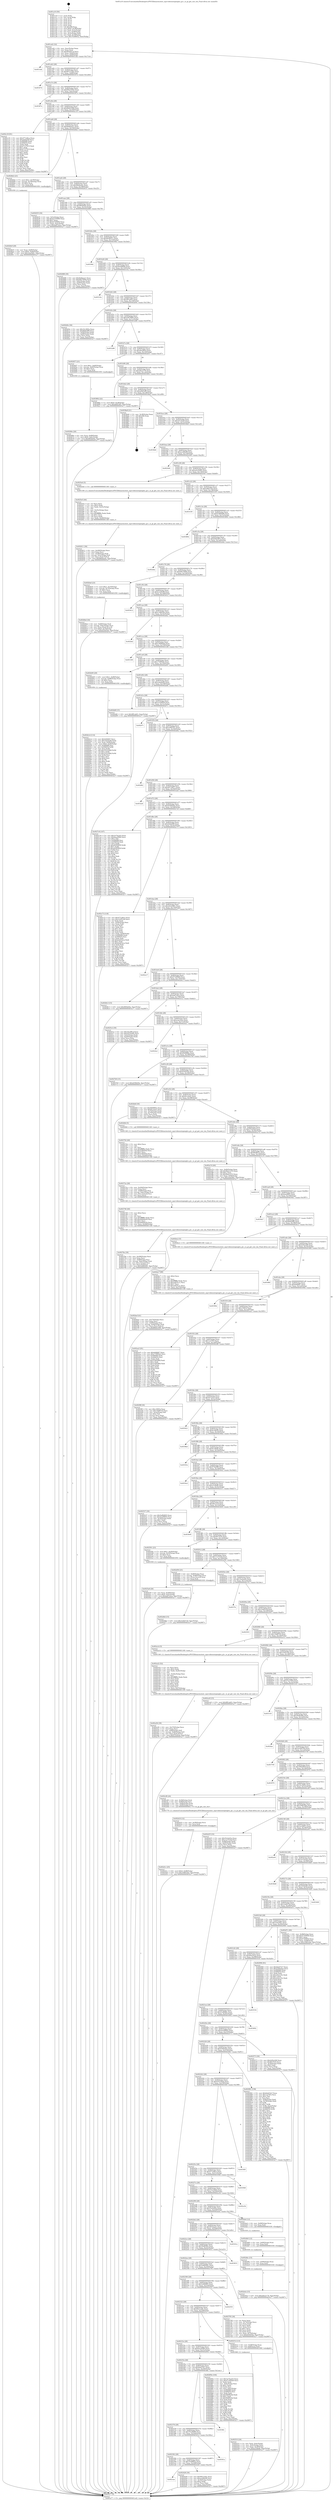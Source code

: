 digraph "0x401a10" {
  label = "0x401a10 (/mnt/c/Users/mathe/Desktop/tcc/POCII/binaries/extr_mpvvideooutopenglra_gl.c_ra_gl_get_raw_tex_Final-ollvm.out::main(0))"
  labelloc = "t"
  node[shape=record]

  Entry [label="",width=0.3,height=0.3,shape=circle,fillcolor=black,style=filled]
  "0x401a42" [label="{
     0x401a42 [32]\l
     | [instrs]\l
     &nbsp;&nbsp;0x401a42 \<+6\>: mov -0xec(%rbp),%eax\l
     &nbsp;&nbsp;0x401a48 \<+2\>: mov %eax,%ecx\l
     &nbsp;&nbsp;0x401a4a \<+6\>: sub $0x802fd57d,%ecx\l
     &nbsp;&nbsp;0x401a50 \<+6\>: mov %eax,-0xf0(%rbp)\l
     &nbsp;&nbsp;0x401a56 \<+6\>: mov %ecx,-0xf4(%rbp)\l
     &nbsp;&nbsp;0x401a5c \<+6\>: je 00000000004031db \<main+0x17cb\>\l
  }"]
  "0x4031db" [label="{
     0x4031db\l
  }", style=dashed]
  "0x401a62" [label="{
     0x401a62 [28]\l
     | [instrs]\l
     &nbsp;&nbsp;0x401a62 \<+5\>: jmp 0000000000401a67 \<main+0x57\>\l
     &nbsp;&nbsp;0x401a67 \<+6\>: mov -0xf0(%rbp),%eax\l
     &nbsp;&nbsp;0x401a6d \<+5\>: sub $0x807e33b5,%eax\l
     &nbsp;&nbsp;0x401a72 \<+6\>: mov %eax,-0xf8(%rbp)\l
     &nbsp;&nbsp;0x401a78 \<+6\>: je 000000000040347d \<main+0x1a6d\>\l
  }"]
  Exit [label="",width=0.3,height=0.3,shape=circle,fillcolor=black,style=filled,peripheries=2]
  "0x40347d" [label="{
     0x40347d\l
  }", style=dashed]
  "0x401a7e" [label="{
     0x401a7e [28]\l
     | [instrs]\l
     &nbsp;&nbsp;0x401a7e \<+5\>: jmp 0000000000401a83 \<main+0x73\>\l
     &nbsp;&nbsp;0x401a83 \<+6\>: mov -0xf0(%rbp),%eax\l
     &nbsp;&nbsp;0x401a89 \<+5\>: sub $0x85b33543,%eax\l
     &nbsp;&nbsp;0x401a8e \<+6\>: mov %eax,-0xfc(%rbp)\l
     &nbsp;&nbsp;0x401a94 \<+6\>: je 000000000040387e \<main+0x1e6e\>\l
  }"]
  "0x402dcb" [label="{
     0x402dcb [15]\l
     | [instrs]\l
     &nbsp;&nbsp;0x402dcb \<+10\>: movl $0xa82ce776,-0xec(%rbp)\l
     &nbsp;&nbsp;0x402dd5 \<+5\>: jmp 0000000000403a77 \<main+0x2067\>\l
  }"]
  "0x40387e" [label="{
     0x40387e\l
  }", style=dashed]
  "0x401a9a" [label="{
     0x401a9a [28]\l
     | [instrs]\l
     &nbsp;&nbsp;0x401a9a \<+5\>: jmp 0000000000401a9f \<main+0x8f\>\l
     &nbsp;&nbsp;0x401a9f \<+6\>: mov -0xf0(%rbp),%eax\l
     &nbsp;&nbsp;0x401aa5 \<+5\>: sub $0x86641498,%eax\l
     &nbsp;&nbsp;0x401aaa \<+6\>: mov %eax,-0x100(%rbp)\l
     &nbsp;&nbsp;0x401ab0 \<+6\>: je 0000000000402c18 \<main+0x1208\>\l
  }"]
  "0x402dbc" [label="{
     0x402dbc [15]\l
     | [instrs]\l
     &nbsp;&nbsp;0x402dbc \<+7\>: mov -0x90(%rbp),%rax\l
     &nbsp;&nbsp;0x402dc3 \<+3\>: mov %rax,%rdi\l
     &nbsp;&nbsp;0x402dc6 \<+5\>: call 0000000000401030 \<free@plt\>\l
     | [calls]\l
     &nbsp;&nbsp;0x401030 \{1\} (unknown)\l
  }"]
  "0x402c18" [label="{
     0x402c18 [91]\l
     | [instrs]\l
     &nbsp;&nbsp;0x402c18 \<+5\>: mov $0x477a46ca,%eax\l
     &nbsp;&nbsp;0x402c1d \<+5\>: mov $0xd2bfaf58,%ecx\l
     &nbsp;&nbsp;0x402c22 \<+7\>: mov 0x406068,%edx\l
     &nbsp;&nbsp;0x402c29 \<+7\>: mov 0x406054,%esi\l
     &nbsp;&nbsp;0x402c30 \<+2\>: mov %edx,%edi\l
     &nbsp;&nbsp;0x402c32 \<+6\>: sub $0xb7127615,%edi\l
     &nbsp;&nbsp;0x402c38 \<+3\>: sub $0x1,%edi\l
     &nbsp;&nbsp;0x402c3b \<+6\>: add $0xb7127615,%edi\l
     &nbsp;&nbsp;0x402c41 \<+3\>: imul %edi,%edx\l
     &nbsp;&nbsp;0x402c44 \<+3\>: and $0x1,%edx\l
     &nbsp;&nbsp;0x402c47 \<+3\>: cmp $0x0,%edx\l
     &nbsp;&nbsp;0x402c4a \<+4\>: sete %r8b\l
     &nbsp;&nbsp;0x402c4e \<+3\>: cmp $0xa,%esi\l
     &nbsp;&nbsp;0x402c51 \<+4\>: setl %r9b\l
     &nbsp;&nbsp;0x402c55 \<+3\>: mov %r8b,%r10b\l
     &nbsp;&nbsp;0x402c58 \<+3\>: and %r9b,%r10b\l
     &nbsp;&nbsp;0x402c5b \<+3\>: xor %r9b,%r8b\l
     &nbsp;&nbsp;0x402c5e \<+3\>: or %r8b,%r10b\l
     &nbsp;&nbsp;0x402c61 \<+4\>: test $0x1,%r10b\l
     &nbsp;&nbsp;0x402c65 \<+3\>: cmovne %ecx,%eax\l
     &nbsp;&nbsp;0x402c68 \<+6\>: mov %eax,-0xec(%rbp)\l
     &nbsp;&nbsp;0x402c6e \<+5\>: jmp 0000000000403a77 \<main+0x2067\>\l
  }"]
  "0x401ab6" [label="{
     0x401ab6 [28]\l
     | [instrs]\l
     &nbsp;&nbsp;0x401ab6 \<+5\>: jmp 0000000000401abb \<main+0xab\>\l
     &nbsp;&nbsp;0x401abb \<+6\>: mov -0xf0(%rbp),%eax\l
     &nbsp;&nbsp;0x401ac1 \<+5\>: sub $0x8e8daee1,%eax\l
     &nbsp;&nbsp;0x401ac6 \<+6\>: mov %eax,-0x104(%rbp)\l
     &nbsp;&nbsp;0x401acc \<+6\>: je 00000000004028d2 \<main+0xec2\>\l
  }"]
  "0x402db0" [label="{
     0x402db0 [12]\l
     | [instrs]\l
     &nbsp;&nbsp;0x402db0 \<+4\>: mov -0x80(%rbp),%rax\l
     &nbsp;&nbsp;0x402db4 \<+3\>: mov %rax,%rdi\l
     &nbsp;&nbsp;0x402db7 \<+5\>: call 0000000000401030 \<free@plt\>\l
     | [calls]\l
     &nbsp;&nbsp;0x401030 \{1\} (unknown)\l
  }"]
  "0x4028d2" [label="{
     0x4028d2 [23]\l
     | [instrs]\l
     &nbsp;&nbsp;0x4028d2 \<+7\>: movl $0x1,-0x78(%rbp)\l
     &nbsp;&nbsp;0x4028d9 \<+4\>: movslq -0x78(%rbp),%rax\l
     &nbsp;&nbsp;0x4028dd \<+4\>: shl $0x2,%rax\l
     &nbsp;&nbsp;0x4028e1 \<+3\>: mov %rax,%rdi\l
     &nbsp;&nbsp;0x4028e4 \<+5\>: call 0000000000401050 \<malloc@plt\>\l
     | [calls]\l
     &nbsp;&nbsp;0x401050 \{1\} (unknown)\l
  }"]
  "0x401ad2" [label="{
     0x401ad2 [28]\l
     | [instrs]\l
     &nbsp;&nbsp;0x401ad2 \<+5\>: jmp 0000000000401ad7 \<main+0xc7\>\l
     &nbsp;&nbsp;0x401ad7 \<+6\>: mov -0xf0(%rbp),%eax\l
     &nbsp;&nbsp;0x401add \<+5\>: sub $0x9664ea4c,%eax\l
     &nbsp;&nbsp;0x401ae2 \<+6\>: mov %eax,-0x108(%rbp)\l
     &nbsp;&nbsp;0x401ae8 \<+6\>: je 0000000000402635 \<main+0xc25\>\l
  }"]
  "0x402d6d" [label="{
     0x402d6d [15]\l
     | [instrs]\l
     &nbsp;&nbsp;0x402d6d \<+10\>: movl $0x3cb627a9,-0xec(%rbp)\l
     &nbsp;&nbsp;0x402d77 \<+5\>: jmp 0000000000403a77 \<main+0x2067\>\l
  }"]
  "0x402635" [label="{
     0x402635 [34]\l
     | [instrs]\l
     &nbsp;&nbsp;0x402635 \<+3\>: mov -0x5c(%rbp),%eax\l
     &nbsp;&nbsp;0x402638 \<+5\>: add $0xb27d5900,%eax\l
     &nbsp;&nbsp;0x40263d \<+3\>: add $0x1,%eax\l
     &nbsp;&nbsp;0x402640 \<+5\>: sub $0xb27d5900,%eax\l
     &nbsp;&nbsp;0x402645 \<+3\>: mov %eax,-0x5c(%rbp)\l
     &nbsp;&nbsp;0x402648 \<+10\>: movl $0xda87e4ca,-0xec(%rbp)\l
     &nbsp;&nbsp;0x402652 \<+5\>: jmp 0000000000403a77 \<main+0x2067\>\l
  }"]
  "0x401aee" [label="{
     0x401aee [28]\l
     | [instrs]\l
     &nbsp;&nbsp;0x401aee \<+5\>: jmp 0000000000401af3 \<main+0xe3\>\l
     &nbsp;&nbsp;0x401af3 \<+6\>: mov -0xf0(%rbp),%eax\l
     &nbsp;&nbsp;0x401af9 \<+5\>: sub $0x985fe64e,%eax\l
     &nbsp;&nbsp;0x401afe \<+6\>: mov %eax,-0x10c(%rbp)\l
     &nbsp;&nbsp;0x401b04 \<+6\>: je 0000000000402688 \<main+0xc78\>\l
  }"]
  "0x402d1c" [label="{
     0x402d1c [25]\l
     | [instrs]\l
     &nbsp;&nbsp;0x402d1c \<+10\>: movl $0x0,-0x98(%rbp)\l
     &nbsp;&nbsp;0x402d26 \<+10\>: movl $0x358832be,-0xec(%rbp)\l
     &nbsp;&nbsp;0x402d30 \<+5\>: jmp 0000000000403a77 \<main+0x2067\>\l
  }"]
  "0x402688" [label="{
     0x402688 [30]\l
     | [instrs]\l
     &nbsp;&nbsp;0x402688 \<+5\>: mov $0x8e8daee1,%eax\l
     &nbsp;&nbsp;0x40268d \<+5\>: mov $0xb6b74064,%ecx\l
     &nbsp;&nbsp;0x402692 \<+3\>: mov -0x6c(%rbp),%edx\l
     &nbsp;&nbsp;0x402695 \<+3\>: cmp -0x60(%rbp),%edx\l
     &nbsp;&nbsp;0x402698 \<+3\>: cmovl %ecx,%eax\l
     &nbsp;&nbsp;0x40269b \<+6\>: mov %eax,-0xec(%rbp)\l
     &nbsp;&nbsp;0x4026a1 \<+5\>: jmp 0000000000403a77 \<main+0x2067\>\l
  }"]
  "0x401b0a" [label="{
     0x401b0a [28]\l
     | [instrs]\l
     &nbsp;&nbsp;0x401b0a \<+5\>: jmp 0000000000401b0f \<main+0xff\>\l
     &nbsp;&nbsp;0x401b0f \<+6\>: mov -0xf0(%rbp),%eax\l
     &nbsp;&nbsp;0x401b15 \<+5\>: sub $0x9b5f0211,%eax\l
     &nbsp;&nbsp;0x401b1a \<+6\>: mov %eax,-0x110(%rbp)\l
     &nbsp;&nbsp;0x401b20 \<+6\>: je 00000000004039fd \<main+0x1fed\>\l
  }"]
  "0x402d10" [label="{
     0x402d10 [12]\l
     | [instrs]\l
     &nbsp;&nbsp;0x402d10 \<+4\>: mov -0x58(%rbp),%rcx\l
     &nbsp;&nbsp;0x402d14 \<+3\>: mov %rcx,%rdi\l
     &nbsp;&nbsp;0x402d17 \<+5\>: call 0000000000401030 \<free@plt\>\l
     | [calls]\l
     &nbsp;&nbsp;0x401030 \{1\} (unknown)\l
  }"]
  "0x4039fd" [label="{
     0x4039fd\l
  }", style=dashed]
  "0x401b26" [label="{
     0x401b26 [28]\l
     | [instrs]\l
     &nbsp;&nbsp;0x401b26 \<+5\>: jmp 0000000000401b2b \<main+0x11b\>\l
     &nbsp;&nbsp;0x401b2b \<+6\>: mov -0xf0(%rbp),%eax\l
     &nbsp;&nbsp;0x401b31 \<+5\>: sub $0x9ec8d848,%eax\l
     &nbsp;&nbsp;0x401b36 \<+6\>: mov %eax,-0x114(%rbp)\l
     &nbsp;&nbsp;0x401b3c \<+6\>: je 000000000040310a \<main+0x16fa\>\l
  }"]
  "0x402bef" [label="{
     0x402bef [41]\l
     | [instrs]\l
     &nbsp;&nbsp;0x402bef \<+6\>: mov -0x274(%rbp),%ecx\l
     &nbsp;&nbsp;0x402bf5 \<+3\>: imul %eax,%ecx\l
     &nbsp;&nbsp;0x402bf8 \<+7\>: mov -0x90(%rbp),%rsi\l
     &nbsp;&nbsp;0x402bff \<+7\>: movslq -0x94(%rbp),%rdi\l
     &nbsp;&nbsp;0x402c06 \<+3\>: mov %ecx,(%rsi,%rdi,4)\l
     &nbsp;&nbsp;0x402c09 \<+10\>: movl $0x86641498,-0xec(%rbp)\l
     &nbsp;&nbsp;0x402c13 \<+5\>: jmp 0000000000403a77 \<main+0x2067\>\l
  }"]
  "0x40310a" [label="{
     0x40310a\l
  }", style=dashed]
  "0x401b42" [label="{
     0x401b42 [28]\l
     | [instrs]\l
     &nbsp;&nbsp;0x401b42 \<+5\>: jmp 0000000000401b47 \<main+0x137\>\l
     &nbsp;&nbsp;0x401b47 \<+6\>: mov -0xf0(%rbp),%eax\l
     &nbsp;&nbsp;0x401b4d \<+5\>: sub $0x9ff1ab63,%eax\l
     &nbsp;&nbsp;0x401b52 \<+6\>: mov %eax,-0x118(%rbp)\l
     &nbsp;&nbsp;0x401b58 \<+6\>: je 0000000000402b9e \<main+0x118e\>\l
  }"]
  "0x402bc7" [label="{
     0x402bc7 [40]\l
     | [instrs]\l
     &nbsp;&nbsp;0x402bc7 \<+5\>: mov $0x2,%ecx\l
     &nbsp;&nbsp;0x402bcc \<+1\>: cltd\l
     &nbsp;&nbsp;0x402bcd \<+2\>: idiv %ecx\l
     &nbsp;&nbsp;0x402bcf \<+6\>: imul $0xfffffffe,%edx,%ecx\l
     &nbsp;&nbsp;0x402bd5 \<+6\>: sub $0xaa835c1c,%ecx\l
     &nbsp;&nbsp;0x402bdb \<+3\>: add $0x1,%ecx\l
     &nbsp;&nbsp;0x402bde \<+6\>: add $0xaa835c1c,%ecx\l
     &nbsp;&nbsp;0x402be4 \<+6\>: mov %ecx,-0x274(%rbp)\l
     &nbsp;&nbsp;0x402bea \<+5\>: call 0000000000401160 \<next_i\>\l
     | [calls]\l
     &nbsp;&nbsp;0x401160 \{1\} (/mnt/c/Users/mathe/Desktop/tcc/POCII/binaries/extr_mpvvideooutopenglra_gl.c_ra_gl_get_raw_tex_Final-ollvm.out::next_i)\l
  }"]
  "0x402b9e" [label="{
     0x402b9e [36]\l
     | [instrs]\l
     &nbsp;&nbsp;0x402b9e \<+5\>: mov $0x32c36f2a,%eax\l
     &nbsp;&nbsp;0x402ba3 \<+5\>: mov $0xfbfd2d80,%ecx\l
     &nbsp;&nbsp;0x402ba8 \<+6\>: mov -0x94(%rbp),%edx\l
     &nbsp;&nbsp;0x402bae \<+6\>: cmp -0x88(%rbp),%edx\l
     &nbsp;&nbsp;0x402bb4 \<+3\>: cmovl %ecx,%eax\l
     &nbsp;&nbsp;0x402bb7 \<+6\>: mov %eax,-0xec(%rbp)\l
     &nbsp;&nbsp;0x402bbd \<+5\>: jmp 0000000000403a77 \<main+0x2067\>\l
  }"]
  "0x401b5e" [label="{
     0x401b5e [28]\l
     | [instrs]\l
     &nbsp;&nbsp;0x401b5e \<+5\>: jmp 0000000000401b63 \<main+0x153\>\l
     &nbsp;&nbsp;0x401b63 \<+6\>: mov -0xf0(%rbp),%eax\l
     &nbsp;&nbsp;0x401b69 \<+5\>: sub $0xa2870685,%eax\l
     &nbsp;&nbsp;0x401b6e \<+6\>: mov %eax,-0x11c(%rbp)\l
     &nbsp;&nbsp;0x401b74 \<+6\>: je 0000000000403288 \<main+0x1878\>\l
  }"]
  "0x402b1d" [label="{
     0x402b1d [114]\l
     | [instrs]\l
     &nbsp;&nbsp;0x402b1d \<+5\>: mov $0xfefdbfb7,%ecx\l
     &nbsp;&nbsp;0x402b22 \<+5\>: mov $0xcdeebe00,%edx\l
     &nbsp;&nbsp;0x402b27 \<+7\>: mov %rax,-0x90(%rbp)\l
     &nbsp;&nbsp;0x402b2e \<+10\>: movl $0x0,-0x94(%rbp)\l
     &nbsp;&nbsp;0x402b38 \<+7\>: mov 0x406068,%esi\l
     &nbsp;&nbsp;0x402b3f \<+8\>: mov 0x406054,%r8d\l
     &nbsp;&nbsp;0x402b47 \<+3\>: mov %esi,%r9d\l
     &nbsp;&nbsp;0x402b4a \<+7\>: add $0x353236b6,%r9d\l
     &nbsp;&nbsp;0x402b51 \<+4\>: sub $0x1,%r9d\l
     &nbsp;&nbsp;0x402b55 \<+7\>: sub $0x353236b6,%r9d\l
     &nbsp;&nbsp;0x402b5c \<+4\>: imul %r9d,%esi\l
     &nbsp;&nbsp;0x402b60 \<+3\>: and $0x1,%esi\l
     &nbsp;&nbsp;0x402b63 \<+3\>: cmp $0x0,%esi\l
     &nbsp;&nbsp;0x402b66 \<+4\>: sete %r10b\l
     &nbsp;&nbsp;0x402b6a \<+4\>: cmp $0xa,%r8d\l
     &nbsp;&nbsp;0x402b6e \<+4\>: setl %r11b\l
     &nbsp;&nbsp;0x402b72 \<+3\>: mov %r10b,%bl\l
     &nbsp;&nbsp;0x402b75 \<+3\>: and %r11b,%bl\l
     &nbsp;&nbsp;0x402b78 \<+3\>: xor %r11b,%r10b\l
     &nbsp;&nbsp;0x402b7b \<+3\>: or %r10b,%bl\l
     &nbsp;&nbsp;0x402b7e \<+3\>: test $0x1,%bl\l
     &nbsp;&nbsp;0x402b81 \<+3\>: cmovne %edx,%ecx\l
     &nbsp;&nbsp;0x402b84 \<+6\>: mov %ecx,-0xec(%rbp)\l
     &nbsp;&nbsp;0x402b8a \<+5\>: jmp 0000000000403a77 \<main+0x2067\>\l
  }"]
  "0x403288" [label="{
     0x403288\l
  }", style=dashed]
  "0x401b7a" [label="{
     0x401b7a [28]\l
     | [instrs]\l
     &nbsp;&nbsp;0x401b7a \<+5\>: jmp 0000000000401b7f \<main+0x16f\>\l
     &nbsp;&nbsp;0x401b7f \<+6\>: mov -0xf0(%rbp),%eax\l
     &nbsp;&nbsp;0x401b85 \<+5\>: sub $0xa6a2f8cd,%eax\l
     &nbsp;&nbsp;0x401b8a \<+6\>: mov %eax,-0x120(%rbp)\l
     &nbsp;&nbsp;0x401b90 \<+6\>: je 0000000000402657 \<main+0xc47\>\l
  }"]
  "0x402a56" [label="{
     0x402a56 [39]\l
     | [instrs]\l
     &nbsp;&nbsp;0x402a56 \<+6\>: mov -0x270(%rbp),%ecx\l
     &nbsp;&nbsp;0x402a5c \<+3\>: imul %eax,%ecx\l
     &nbsp;&nbsp;0x402a5f \<+4\>: mov -0x80(%rbp),%r8\l
     &nbsp;&nbsp;0x402a63 \<+7\>: movslq -0x84(%rbp),%r9\l
     &nbsp;&nbsp;0x402a6a \<+4\>: mov %ecx,(%r8,%r9,4)\l
     &nbsp;&nbsp;0x402a6e \<+10\>: movl $0xf703d5af,-0xec(%rbp)\l
     &nbsp;&nbsp;0x402a78 \<+5\>: jmp 0000000000403a77 \<main+0x2067\>\l
  }"]
  "0x402657" [label="{
     0x402657 [23]\l
     | [instrs]\l
     &nbsp;&nbsp;0x402657 \<+7\>: movl $0x1,-0x60(%rbp)\l
     &nbsp;&nbsp;0x40265e \<+4\>: movslq -0x60(%rbp),%rax\l
     &nbsp;&nbsp;0x402662 \<+4\>: shl $0x3,%rax\l
     &nbsp;&nbsp;0x402666 \<+3\>: mov %rax,%rdi\l
     &nbsp;&nbsp;0x402669 \<+5\>: call 0000000000401050 \<malloc@plt\>\l
     | [calls]\l
     &nbsp;&nbsp;0x401050 \{1\} (unknown)\l
  }"]
  "0x401b96" [label="{
     0x401b96 [28]\l
     | [instrs]\l
     &nbsp;&nbsp;0x401b96 \<+5\>: jmp 0000000000401b9b \<main+0x18b\>\l
     &nbsp;&nbsp;0x401b9b \<+6\>: mov -0xf0(%rbp),%eax\l
     &nbsp;&nbsp;0x401ba1 \<+5\>: sub $0xa82ce776,%eax\l
     &nbsp;&nbsp;0x401ba6 \<+6\>: mov %eax,-0x124(%rbp)\l
     &nbsp;&nbsp;0x401bac \<+6\>: je 0000000000403892 \<main+0x1e82\>\l
  }"]
  "0x402a22" [label="{
     0x402a22 [52]\l
     | [instrs]\l
     &nbsp;&nbsp;0x402a22 \<+2\>: xor %ecx,%ecx\l
     &nbsp;&nbsp;0x402a24 \<+5\>: mov $0x2,%edx\l
     &nbsp;&nbsp;0x402a29 \<+6\>: mov %edx,-0x26c(%rbp)\l
     &nbsp;&nbsp;0x402a2f \<+1\>: cltd\l
     &nbsp;&nbsp;0x402a30 \<+6\>: mov -0x26c(%rbp),%esi\l
     &nbsp;&nbsp;0x402a36 \<+2\>: idiv %esi\l
     &nbsp;&nbsp;0x402a38 \<+6\>: imul $0xfffffffe,%edx,%edx\l
     &nbsp;&nbsp;0x402a3e \<+2\>: mov %ecx,%edi\l
     &nbsp;&nbsp;0x402a40 \<+2\>: sub %edx,%edi\l
     &nbsp;&nbsp;0x402a42 \<+2\>: mov %ecx,%edx\l
     &nbsp;&nbsp;0x402a44 \<+3\>: sub $0x1,%edx\l
     &nbsp;&nbsp;0x402a47 \<+2\>: add %edx,%edi\l
     &nbsp;&nbsp;0x402a49 \<+2\>: sub %edi,%ecx\l
     &nbsp;&nbsp;0x402a4b \<+6\>: mov %ecx,-0x270(%rbp)\l
     &nbsp;&nbsp;0x402a51 \<+5\>: call 0000000000401160 \<next_i\>\l
     | [calls]\l
     &nbsp;&nbsp;0x401160 \{1\} (/mnt/c/Users/mathe/Desktop/tcc/POCII/binaries/extr_mpvvideooutopenglra_gl.c_ra_gl_get_raw_tex_Final-ollvm.out::next_i)\l
  }"]
  "0x403892" [label="{
     0x403892 [22]\l
     | [instrs]\l
     &nbsp;&nbsp;0x403892 \<+7\>: movl $0x0,-0x38(%rbp)\l
     &nbsp;&nbsp;0x403899 \<+10\>: movl $0xa84f1df5,-0xec(%rbp)\l
     &nbsp;&nbsp;0x4038a3 \<+5\>: jmp 0000000000403a77 \<main+0x2067\>\l
  }"]
  "0x401bb2" [label="{
     0x401bb2 [28]\l
     | [instrs]\l
     &nbsp;&nbsp;0x401bb2 \<+5\>: jmp 0000000000401bb7 \<main+0x1a7\>\l
     &nbsp;&nbsp;0x401bb7 \<+6\>: mov -0xf0(%rbp),%eax\l
     &nbsp;&nbsp;0x401bbd \<+5\>: sub $0xa84f1df5,%eax\l
     &nbsp;&nbsp;0x401bc2 \<+6\>: mov %eax,-0x128(%rbp)\l
     &nbsp;&nbsp;0x401bc8 \<+6\>: je 00000000004038a8 \<main+0x1e98\>\l
  }"]
  "0x4028e9" [label="{
     0x4028e9 [29]\l
     | [instrs]\l
     &nbsp;&nbsp;0x4028e9 \<+4\>: mov %rax,-0x80(%rbp)\l
     &nbsp;&nbsp;0x4028ed \<+10\>: movl $0x0,-0x84(%rbp)\l
     &nbsp;&nbsp;0x4028f7 \<+10\>: movl $0x3cbe5fd1,-0xec(%rbp)\l
     &nbsp;&nbsp;0x402901 \<+5\>: jmp 0000000000403a77 \<main+0x2067\>\l
  }"]
  "0x4038a8" [label="{
     0x4038a8 [21]\l
     | [instrs]\l
     &nbsp;&nbsp;0x4038a8 \<+3\>: mov -0x38(%rbp),%eax\l
     &nbsp;&nbsp;0x4038ab \<+7\>: add $0x268,%rsp\l
     &nbsp;&nbsp;0x4038b2 \<+1\>: pop %rbx\l
     &nbsp;&nbsp;0x4038b3 \<+2\>: pop %r12\l
     &nbsp;&nbsp;0x4038b5 \<+2\>: pop %r13\l
     &nbsp;&nbsp;0x4038b7 \<+2\>: pop %r14\l
     &nbsp;&nbsp;0x4038b9 \<+2\>: pop %r15\l
     &nbsp;&nbsp;0x4038bb \<+1\>: pop %rbp\l
     &nbsp;&nbsp;0x4038bc \<+1\>: ret\l
  }"]
  "0x401bce" [label="{
     0x401bce [28]\l
     | [instrs]\l
     &nbsp;&nbsp;0x401bce \<+5\>: jmp 0000000000401bd3 \<main+0x1c3\>\l
     &nbsp;&nbsp;0x401bd3 \<+6\>: mov -0xf0(%rbp),%eax\l
     &nbsp;&nbsp;0x401bd9 \<+5\>: sub $0xab7cfe26,%eax\l
     &nbsp;&nbsp;0x401bde \<+6\>: mov %eax,-0x12c(%rbp)\l
     &nbsp;&nbsp;0x401be4 \<+6\>: je 00000000004036b6 \<main+0x1ca6\>\l
  }"]
  "0x40276e" [label="{
     0x40276e [39]\l
     | [instrs]\l
     &nbsp;&nbsp;0x40276e \<+6\>: mov -0x268(%rbp),%ecx\l
     &nbsp;&nbsp;0x402774 \<+3\>: imul %eax,%ecx\l
     &nbsp;&nbsp;0x402777 \<+4\>: mov -0x68(%rbp),%rsi\l
     &nbsp;&nbsp;0x40277b \<+4\>: movslq -0x6c(%rbp),%rdi\l
     &nbsp;&nbsp;0x40277f \<+4\>: mov (%rsi,%rdi,8),%rsi\l
     &nbsp;&nbsp;0x402783 \<+3\>: mov %ecx,0x4(%rsi)\l
     &nbsp;&nbsp;0x402786 \<+10\>: movl $0x5e869281,-0xec(%rbp)\l
     &nbsp;&nbsp;0x402790 \<+5\>: jmp 0000000000403a77 \<main+0x2067\>\l
  }"]
  "0x4036b6" [label="{
     0x4036b6\l
  }", style=dashed]
  "0x401bea" [label="{
     0x401bea [28]\l
     | [instrs]\l
     &nbsp;&nbsp;0x401bea \<+5\>: jmp 0000000000401bef \<main+0x1df\>\l
     &nbsp;&nbsp;0x401bef \<+6\>: mov -0xf0(%rbp),%eax\l
     &nbsp;&nbsp;0x401bf5 \<+5\>: sub $0xace96e99,%eax\l
     &nbsp;&nbsp;0x401bfa \<+6\>: mov %eax,-0x130(%rbp)\l
     &nbsp;&nbsp;0x401c00 \<+6\>: je 0000000000402446 \<main+0xa36\>\l
  }"]
  "0x402746" [label="{
     0x402746 [40]\l
     | [instrs]\l
     &nbsp;&nbsp;0x402746 \<+5\>: mov $0x2,%ecx\l
     &nbsp;&nbsp;0x40274b \<+1\>: cltd\l
     &nbsp;&nbsp;0x40274c \<+2\>: idiv %ecx\l
     &nbsp;&nbsp;0x40274e \<+6\>: imul $0xfffffffe,%edx,%ecx\l
     &nbsp;&nbsp;0x402754 \<+6\>: add $0xd446de54,%ecx\l
     &nbsp;&nbsp;0x40275a \<+3\>: add $0x1,%ecx\l
     &nbsp;&nbsp;0x40275d \<+6\>: sub $0xd446de54,%ecx\l
     &nbsp;&nbsp;0x402763 \<+6\>: mov %ecx,-0x268(%rbp)\l
     &nbsp;&nbsp;0x402769 \<+5\>: call 0000000000401160 \<next_i\>\l
     | [calls]\l
     &nbsp;&nbsp;0x401160 \{1\} (/mnt/c/Users/mathe/Desktop/tcc/POCII/binaries/extr_mpvvideooutopenglra_gl.c_ra_gl_get_raw_tex_Final-ollvm.out::next_i)\l
  }"]
  "0x402446" [label="{
     0x402446\l
  }", style=dashed]
  "0x401c06" [label="{
     0x401c06 [28]\l
     | [instrs]\l
     &nbsp;&nbsp;0x401c06 \<+5\>: jmp 0000000000401c0b \<main+0x1fb\>\l
     &nbsp;&nbsp;0x401c0b \<+6\>: mov -0xf0(%rbp),%eax\l
     &nbsp;&nbsp;0x401c11 \<+5\>: sub $0xad1d3e85,%eax\l
     &nbsp;&nbsp;0x401c16 \<+6\>: mov %eax,-0x134(%rbp)\l
     &nbsp;&nbsp;0x401c1c \<+6\>: je 00000000004025e0 \<main+0xbd0\>\l
  }"]
  "0x40272a" [label="{
     0x40272a [28]\l
     | [instrs]\l
     &nbsp;&nbsp;0x40272a \<+6\>: mov -0x264(%rbp),%ecx\l
     &nbsp;&nbsp;0x402730 \<+3\>: imul %eax,%ecx\l
     &nbsp;&nbsp;0x402733 \<+4\>: mov -0x68(%rbp),%rsi\l
     &nbsp;&nbsp;0x402737 \<+4\>: movslq -0x6c(%rbp),%rdi\l
     &nbsp;&nbsp;0x40273b \<+4\>: mov (%rsi,%rdi,8),%rsi\l
     &nbsp;&nbsp;0x40273f \<+2\>: mov %ecx,(%rsi)\l
     &nbsp;&nbsp;0x402741 \<+5\>: call 0000000000401160 \<next_i\>\l
     | [calls]\l
     &nbsp;&nbsp;0x401160 \{1\} (/mnt/c/Users/mathe/Desktop/tcc/POCII/binaries/extr_mpvvideooutopenglra_gl.c_ra_gl_get_raw_tex_Final-ollvm.out::next_i)\l
  }"]
  "0x4025e0" [label="{
     0x4025e0 [5]\l
     | [instrs]\l
     &nbsp;&nbsp;0x4025e0 \<+5\>: call 0000000000401160 \<next_i\>\l
     | [calls]\l
     &nbsp;&nbsp;0x401160 \{1\} (/mnt/c/Users/mathe/Desktop/tcc/POCII/binaries/extr_mpvvideooutopenglra_gl.c_ra_gl_get_raw_tex_Final-ollvm.out::next_i)\l
  }"]
  "0x401c22" [label="{
     0x401c22 [28]\l
     | [instrs]\l
     &nbsp;&nbsp;0x401c22 \<+5\>: jmp 0000000000401c27 \<main+0x217\>\l
     &nbsp;&nbsp;0x401c27 \<+6\>: mov -0xf0(%rbp),%eax\l
     &nbsp;&nbsp;0x401c2d \<+5\>: sub $0xadfb57b4,%eax\l
     &nbsp;&nbsp;0x401c32 \<+6\>: mov %eax,-0x138(%rbp)\l
     &nbsp;&nbsp;0x401c38 \<+6\>: je 0000000000403339 \<main+0x1929\>\l
  }"]
  "0x402702" [label="{
     0x402702 [40]\l
     | [instrs]\l
     &nbsp;&nbsp;0x402702 \<+5\>: mov $0x2,%ecx\l
     &nbsp;&nbsp;0x402707 \<+1\>: cltd\l
     &nbsp;&nbsp;0x402708 \<+2\>: idiv %ecx\l
     &nbsp;&nbsp;0x40270a \<+6\>: imul $0xfffffffe,%edx,%ecx\l
     &nbsp;&nbsp;0x402710 \<+6\>: sub $0x2cfbb05d,%ecx\l
     &nbsp;&nbsp;0x402716 \<+3\>: add $0x1,%ecx\l
     &nbsp;&nbsp;0x402719 \<+6\>: add $0x2cfbb05d,%ecx\l
     &nbsp;&nbsp;0x40271f \<+6\>: mov %ecx,-0x264(%rbp)\l
     &nbsp;&nbsp;0x402725 \<+5\>: call 0000000000401160 \<next_i\>\l
     | [calls]\l
     &nbsp;&nbsp;0x401160 \{1\} (/mnt/c/Users/mathe/Desktop/tcc/POCII/binaries/extr_mpvvideooutopenglra_gl.c_ra_gl_get_raw_tex_Final-ollvm.out::next_i)\l
  }"]
  "0x403339" [label="{
     0x403339\l
  }", style=dashed]
  "0x401c3e" [label="{
     0x401c3e [28]\l
     | [instrs]\l
     &nbsp;&nbsp;0x401c3e \<+5\>: jmp 0000000000401c43 \<main+0x233\>\l
     &nbsp;&nbsp;0x401c43 \<+6\>: mov -0xf0(%rbp),%eax\l
     &nbsp;&nbsp;0x401c49 \<+5\>: sub $0xb1860d46,%eax\l
     &nbsp;&nbsp;0x401c4e \<+6\>: mov %eax,-0x13c(%rbp)\l
     &nbsp;&nbsp;0x401c54 \<+6\>: je 000000000040380b \<main+0x1dfb\>\l
  }"]
  "0x4026bd" [label="{
     0x4026bd [34]\l
     | [instrs]\l
     &nbsp;&nbsp;0x4026bd \<+4\>: mov -0x68(%rbp),%rdi\l
     &nbsp;&nbsp;0x4026c1 \<+4\>: movslq -0x6c(%rbp),%rcx\l
     &nbsp;&nbsp;0x4026c5 \<+4\>: mov %rax,(%rdi,%rcx,8)\l
     &nbsp;&nbsp;0x4026c9 \<+7\>: movl $0x0,-0x74(%rbp)\l
     &nbsp;&nbsp;0x4026d0 \<+10\>: movl $0xf250454e,-0xec(%rbp)\l
     &nbsp;&nbsp;0x4026da \<+5\>: jmp 0000000000403a77 \<main+0x2067\>\l
  }"]
  "0x40380b" [label="{
     0x40380b\l
  }", style=dashed]
  "0x401c5a" [label="{
     0x401c5a [28]\l
     | [instrs]\l
     &nbsp;&nbsp;0x401c5a \<+5\>: jmp 0000000000401c5f \<main+0x24f\>\l
     &nbsp;&nbsp;0x401c5f \<+6\>: mov -0xf0(%rbp),%eax\l
     &nbsp;&nbsp;0x401c65 \<+5\>: sub $0xb40d387e,%eax\l
     &nbsp;&nbsp;0x401c6a \<+6\>: mov %eax,-0x140(%rbp)\l
     &nbsp;&nbsp;0x401c70 \<+6\>: je 0000000000402dda \<main+0x13ca\>\l
  }"]
  "0x40266e" [label="{
     0x40266e [26]\l
     | [instrs]\l
     &nbsp;&nbsp;0x40266e \<+4\>: mov %rax,-0x68(%rbp)\l
     &nbsp;&nbsp;0x402672 \<+7\>: movl $0x0,-0x6c(%rbp)\l
     &nbsp;&nbsp;0x402679 \<+10\>: movl $0x985fe64e,-0xec(%rbp)\l
     &nbsp;&nbsp;0x402683 \<+5\>: jmp 0000000000403a77 \<main+0x2067\>\l
  }"]
  "0x402dda" [label="{
     0x402dda\l
  }", style=dashed]
  "0x401c76" [label="{
     0x401c76 [28]\l
     | [instrs]\l
     &nbsp;&nbsp;0x401c76 \<+5\>: jmp 0000000000401c7b \<main+0x26b\>\l
     &nbsp;&nbsp;0x401c7b \<+6\>: mov -0xf0(%rbp),%eax\l
     &nbsp;&nbsp;0x401c81 \<+5\>: sub $0xb6b74064,%eax\l
     &nbsp;&nbsp;0x401c86 \<+6\>: mov %eax,-0x144(%rbp)\l
     &nbsp;&nbsp;0x401c8c \<+6\>: je 00000000004026a6 \<main+0xc96\>\l
  }"]
  "0x402611" [label="{
     0x402611 [36]\l
     | [instrs]\l
     &nbsp;&nbsp;0x402611 \<+6\>: mov -0x260(%rbp),%ecx\l
     &nbsp;&nbsp;0x402617 \<+3\>: imul %eax,%ecx\l
     &nbsp;&nbsp;0x40261a \<+4\>: mov -0x58(%rbp),%rdi\l
     &nbsp;&nbsp;0x40261e \<+4\>: movslq -0x5c(%rbp),%r8\l
     &nbsp;&nbsp;0x402622 \<+4\>: mov %ecx,(%rdi,%r8,4)\l
     &nbsp;&nbsp;0x402626 \<+10\>: movl $0x9664ea4c,-0xec(%rbp)\l
     &nbsp;&nbsp;0x402630 \<+5\>: jmp 0000000000403a77 \<main+0x2067\>\l
  }"]
  "0x4026a6" [label="{
     0x4026a6 [23]\l
     | [instrs]\l
     &nbsp;&nbsp;0x4026a6 \<+7\>: movl $0x1,-0x70(%rbp)\l
     &nbsp;&nbsp;0x4026ad \<+4\>: movslq -0x70(%rbp),%rax\l
     &nbsp;&nbsp;0x4026b1 \<+4\>: shl $0x3,%rax\l
     &nbsp;&nbsp;0x4026b5 \<+3\>: mov %rax,%rdi\l
     &nbsp;&nbsp;0x4026b8 \<+5\>: call 0000000000401050 \<malloc@plt\>\l
     | [calls]\l
     &nbsp;&nbsp;0x401050 \{1\} (unknown)\l
  }"]
  "0x401c92" [label="{
     0x401c92 [28]\l
     | [instrs]\l
     &nbsp;&nbsp;0x401c92 \<+5\>: jmp 0000000000401c97 \<main+0x287\>\l
     &nbsp;&nbsp;0x401c97 \<+6\>: mov -0xf0(%rbp),%eax\l
     &nbsp;&nbsp;0x401c9d \<+5\>: sub $0xbc229c98,%eax\l
     &nbsp;&nbsp;0x401ca2 \<+6\>: mov %eax,-0x148(%rbp)\l
     &nbsp;&nbsp;0x401ca8 \<+6\>: je 0000000000403612 \<main+0x1c02\>\l
  }"]
  "0x4025e5" [label="{
     0x4025e5 [44]\l
     | [instrs]\l
     &nbsp;&nbsp;0x4025e5 \<+2\>: xor %ecx,%ecx\l
     &nbsp;&nbsp;0x4025e7 \<+5\>: mov $0x2,%edx\l
     &nbsp;&nbsp;0x4025ec \<+6\>: mov %edx,-0x25c(%rbp)\l
     &nbsp;&nbsp;0x4025f2 \<+1\>: cltd\l
     &nbsp;&nbsp;0x4025f3 \<+6\>: mov -0x25c(%rbp),%esi\l
     &nbsp;&nbsp;0x4025f9 \<+2\>: idiv %esi\l
     &nbsp;&nbsp;0x4025fb \<+6\>: imul $0xfffffffe,%edx,%edx\l
     &nbsp;&nbsp;0x402601 \<+3\>: sub $0x1,%ecx\l
     &nbsp;&nbsp;0x402604 \<+2\>: sub %ecx,%edx\l
     &nbsp;&nbsp;0x402606 \<+6\>: mov %edx,-0x260(%rbp)\l
     &nbsp;&nbsp;0x40260c \<+5\>: call 0000000000401160 \<next_i\>\l
     | [calls]\l
     &nbsp;&nbsp;0x401160 \{1\} (/mnt/c/Users/mathe/Desktop/tcc/POCII/binaries/extr_mpvvideooutopenglra_gl.c_ra_gl_get_raw_tex_Final-ollvm.out::next_i)\l
  }"]
  "0x403612" [label="{
     0x403612\l
  }", style=dashed]
  "0x401cae" [label="{
     0x401cae [28]\l
     | [instrs]\l
     &nbsp;&nbsp;0x401cae \<+5\>: jmp 0000000000401cb3 \<main+0x2a3\>\l
     &nbsp;&nbsp;0x401cb3 \<+6\>: mov -0xf0(%rbp),%eax\l
     &nbsp;&nbsp;0x401cb9 \<+5\>: sub $0xc148d3da,%eax\l
     &nbsp;&nbsp;0x401cbe \<+6\>: mov %eax,-0x14c(%rbp)\l
     &nbsp;&nbsp;0x401cc4 \<+6\>: je 0000000000402fd2 \<main+0x15c2\>\l
  }"]
  "0x4025a8" [label="{
     0x4025a8 [26]\l
     | [instrs]\l
     &nbsp;&nbsp;0x4025a8 \<+4\>: mov %rax,-0x58(%rbp)\l
     &nbsp;&nbsp;0x4025ac \<+7\>: movl $0x0,-0x5c(%rbp)\l
     &nbsp;&nbsp;0x4025b3 \<+10\>: movl $0xda87e4ca,-0xec(%rbp)\l
     &nbsp;&nbsp;0x4025bd \<+5\>: jmp 0000000000403a77 \<main+0x2067\>\l
  }"]
  "0x402fd2" [label="{
     0x402fd2\l
  }", style=dashed]
  "0x401cca" [label="{
     0x401cca [28]\l
     | [instrs]\l
     &nbsp;&nbsp;0x401cca \<+5\>: jmp 0000000000401ccf \<main+0x2bf\>\l
     &nbsp;&nbsp;0x401ccf \<+6\>: mov -0xf0(%rbp),%eax\l
     &nbsp;&nbsp;0x401cd5 \<+5\>: sub $0xc3099e0d,%eax\l
     &nbsp;&nbsp;0x401cda \<+6\>: mov %eax,-0x150(%rbp)\l
     &nbsp;&nbsp;0x401ce0 \<+6\>: je 0000000000403180 \<main+0x1770\>\l
  }"]
  "0x40251f" [label="{
     0x40251f [24]\l
     | [instrs]\l
     &nbsp;&nbsp;0x40251f \<+3\>: mov %eax,-0x4c(%rbp)\l
     &nbsp;&nbsp;0x402522 \<+3\>: mov -0x4c(%rbp),%eax\l
     &nbsp;&nbsp;0x402525 \<+3\>: mov %eax,-0x30(%rbp)\l
     &nbsp;&nbsp;0x402528 \<+10\>: movl $0xa316bdb,-0xec(%rbp)\l
     &nbsp;&nbsp;0x402532 \<+5\>: jmp 0000000000403a77 \<main+0x2067\>\l
  }"]
  "0x403180" [label="{
     0x403180\l
  }", style=dashed]
  "0x401ce6" [label="{
     0x401ce6 [28]\l
     | [instrs]\l
     &nbsp;&nbsp;0x401ce6 \<+5\>: jmp 0000000000401ceb \<main+0x2db\>\l
     &nbsp;&nbsp;0x401ceb \<+6\>: mov -0xf0(%rbp),%eax\l
     &nbsp;&nbsp;0x401cf1 \<+5\>: sub $0xc73995eb,%eax\l
     &nbsp;&nbsp;0x401cf6 \<+6\>: mov %eax,-0x154(%rbp)\l
     &nbsp;&nbsp;0x401cfc \<+6\>: je 0000000000402b00 \<main+0x10f0\>\l
  }"]
  "0x401a10" [label="{
     0x401a10 [50]\l
     | [instrs]\l
     &nbsp;&nbsp;0x401a10 \<+1\>: push %rbp\l
     &nbsp;&nbsp;0x401a11 \<+3\>: mov %rsp,%rbp\l
     &nbsp;&nbsp;0x401a14 \<+2\>: push %r15\l
     &nbsp;&nbsp;0x401a16 \<+2\>: push %r14\l
     &nbsp;&nbsp;0x401a18 \<+2\>: push %r13\l
     &nbsp;&nbsp;0x401a1a \<+2\>: push %r12\l
     &nbsp;&nbsp;0x401a1c \<+1\>: push %rbx\l
     &nbsp;&nbsp;0x401a1d \<+7\>: sub $0x268,%rsp\l
     &nbsp;&nbsp;0x401a24 \<+7\>: movl $0x0,-0x38(%rbp)\l
     &nbsp;&nbsp;0x401a2b \<+3\>: mov %edi,-0x3c(%rbp)\l
     &nbsp;&nbsp;0x401a2e \<+4\>: mov %rsi,-0x48(%rbp)\l
     &nbsp;&nbsp;0x401a32 \<+3\>: mov -0x3c(%rbp),%edi\l
     &nbsp;&nbsp;0x401a35 \<+3\>: mov %edi,-0x34(%rbp)\l
     &nbsp;&nbsp;0x401a38 \<+10\>: movl $0x70c86652,-0xec(%rbp)\l
  }"]
  "0x402b00" [label="{
     0x402b00 [29]\l
     | [instrs]\l
     &nbsp;&nbsp;0x402b00 \<+10\>: movl $0x1,-0x88(%rbp)\l
     &nbsp;&nbsp;0x402b0a \<+7\>: movslq -0x88(%rbp),%rax\l
     &nbsp;&nbsp;0x402b11 \<+4\>: shl $0x2,%rax\l
     &nbsp;&nbsp;0x402b15 \<+3\>: mov %rax,%rdi\l
     &nbsp;&nbsp;0x402b18 \<+5\>: call 0000000000401050 \<malloc@plt\>\l
     | [calls]\l
     &nbsp;&nbsp;0x401050 \{1\} (unknown)\l
  }"]
  "0x401d02" [label="{
     0x401d02 [28]\l
     | [instrs]\l
     &nbsp;&nbsp;0x401d02 \<+5\>: jmp 0000000000401d07 \<main+0x2f7\>\l
     &nbsp;&nbsp;0x401d07 \<+6\>: mov -0xf0(%rbp),%eax\l
     &nbsp;&nbsp;0x401d0d \<+5\>: sub $0xcdeebe00,%eax\l
     &nbsp;&nbsp;0x401d12 \<+6\>: mov %eax,-0x158(%rbp)\l
     &nbsp;&nbsp;0x401d18 \<+6\>: je 0000000000402b8f \<main+0x117f\>\l
  }"]
  "0x403a77" [label="{
     0x403a77 [5]\l
     | [instrs]\l
     &nbsp;&nbsp;0x403a77 \<+5\>: jmp 0000000000401a42 \<main+0x32\>\l
  }"]
  "0x402b8f" [label="{
     0x402b8f [15]\l
     | [instrs]\l
     &nbsp;&nbsp;0x402b8f \<+10\>: movl $0x9ff1ab63,-0xec(%rbp)\l
     &nbsp;&nbsp;0x402b99 \<+5\>: jmp 0000000000403a77 \<main+0x2067\>\l
  }"]
  "0x401d1e" [label="{
     0x401d1e [28]\l
     | [instrs]\l
     &nbsp;&nbsp;0x401d1e \<+5\>: jmp 0000000000401d23 \<main+0x313\>\l
     &nbsp;&nbsp;0x401d23 \<+6\>: mov -0xf0(%rbp),%eax\l
     &nbsp;&nbsp;0x401d29 \<+5\>: sub $0xce10d939,%eax\l
     &nbsp;&nbsp;0x401d2e \<+6\>: mov %eax,-0x15c(%rbp)\l
     &nbsp;&nbsp;0x401d34 \<+6\>: je 0000000000402f71 \<main+0x1561\>\l
  }"]
  "0x4023ae" [label="{
     0x4023ae\l
  }", style=dashed]
  "0x402f71" [label="{
     0x402f71\l
  }", style=dashed]
  "0x401d3a" [label="{
     0x401d3a [28]\l
     | [instrs]\l
     &nbsp;&nbsp;0x401d3a \<+5\>: jmp 0000000000401d3f \<main+0x32f\>\l
     &nbsp;&nbsp;0x401d3f \<+6\>: mov -0xf0(%rbp),%eax\l
     &nbsp;&nbsp;0x401d45 \<+5\>: sub $0xce8953f7,%eax\l
     &nbsp;&nbsp;0x401d4a \<+6\>: mov %eax,-0x160(%rbp)\l
     &nbsp;&nbsp;0x401d50 \<+6\>: je 0000000000402f62 \<main+0x1552\>\l
  }"]
  "0x402428" [label="{
     0x402428 [30]\l
     | [instrs]\l
     &nbsp;&nbsp;0x402428 \<+5\>: mov $0x6821ee6c,%eax\l
     &nbsp;&nbsp;0x40242d \<+5\>: mov $0xace96e99,%ecx\l
     &nbsp;&nbsp;0x402432 \<+3\>: mov -0x34(%rbp),%edx\l
     &nbsp;&nbsp;0x402435 \<+3\>: cmp $0x2,%edx\l
     &nbsp;&nbsp;0x402438 \<+3\>: cmovne %ecx,%eax\l
     &nbsp;&nbsp;0x40243b \<+6\>: mov %eax,-0xec(%rbp)\l
     &nbsp;&nbsp;0x402441 \<+5\>: jmp 0000000000403a77 \<main+0x2067\>\l
  }"]
  "0x402f62" [label="{
     0x402f62\l
  }", style=dashed]
  "0x401d56" [label="{
     0x401d56 [28]\l
     | [instrs]\l
     &nbsp;&nbsp;0x401d56 \<+5\>: jmp 0000000000401d5b \<main+0x34b\>\l
     &nbsp;&nbsp;0x401d5b \<+6\>: mov -0xf0(%rbp),%eax\l
     &nbsp;&nbsp;0x401d61 \<+5\>: sub $0xd0718d77,%eax\l
     &nbsp;&nbsp;0x401d66 \<+6\>: mov %eax,-0x164(%rbp)\l
     &nbsp;&nbsp;0x401d6c \<+6\>: je 00000000004032a6 \<main+0x1896\>\l
  }"]
  "0x402392" [label="{
     0x402392 [28]\l
     | [instrs]\l
     &nbsp;&nbsp;0x402392 \<+5\>: jmp 0000000000402397 \<main+0x987\>\l
     &nbsp;&nbsp;0x402397 \<+6\>: mov -0xf0(%rbp),%eax\l
     &nbsp;&nbsp;0x40239d \<+5\>: sub $0x70c86652,%eax\l
     &nbsp;&nbsp;0x4023a2 \<+6\>: mov %eax,-0x248(%rbp)\l
     &nbsp;&nbsp;0x4023a8 \<+6\>: je 0000000000402428 \<main+0xa18\>\l
  }"]
  "0x4032a6" [label="{
     0x4032a6\l
  }", style=dashed]
  "0x401d72" [label="{
     0x401d72 [28]\l
     | [instrs]\l
     &nbsp;&nbsp;0x401d72 \<+5\>: jmp 0000000000401d77 \<main+0x367\>\l
     &nbsp;&nbsp;0x401d77 \<+6\>: mov -0xf0(%rbp),%eax\l
     &nbsp;&nbsp;0x401d7d \<+5\>: sub $0xd258d20e,%eax\l
     &nbsp;&nbsp;0x401d82 \<+6\>: mov %eax,-0x168(%rbp)\l
     &nbsp;&nbsp;0x401d88 \<+6\>: je 00000000004027c8 \<main+0xdb8\>\l
  }"]
  "0x40301a" [label="{
     0x40301a\l
  }", style=dashed]
  "0x4027c8" [label="{
     0x4027c8 [147]\l
     | [instrs]\l
     &nbsp;&nbsp;0x4027c8 \<+5\>: mov $0x3a74a2d3,%eax\l
     &nbsp;&nbsp;0x4027cd \<+5\>: mov $0x6aac6560,%ecx\l
     &nbsp;&nbsp;0x4027d2 \<+2\>: mov $0x1,%dl\l
     &nbsp;&nbsp;0x4027d4 \<+7\>: mov 0x406068,%esi\l
     &nbsp;&nbsp;0x4027db \<+7\>: mov 0x406054,%edi\l
     &nbsp;&nbsp;0x4027e2 \<+3\>: mov %esi,%r8d\l
     &nbsp;&nbsp;0x4027e5 \<+7\>: sub $0xa9395859,%r8d\l
     &nbsp;&nbsp;0x4027ec \<+4\>: sub $0x1,%r8d\l
     &nbsp;&nbsp;0x4027f0 \<+7\>: add $0xa9395859,%r8d\l
     &nbsp;&nbsp;0x4027f7 \<+4\>: imul %r8d,%esi\l
     &nbsp;&nbsp;0x4027fb \<+3\>: and $0x1,%esi\l
     &nbsp;&nbsp;0x4027fe \<+3\>: cmp $0x0,%esi\l
     &nbsp;&nbsp;0x402801 \<+4\>: sete %r9b\l
     &nbsp;&nbsp;0x402805 \<+3\>: cmp $0xa,%edi\l
     &nbsp;&nbsp;0x402808 \<+4\>: setl %r10b\l
     &nbsp;&nbsp;0x40280c \<+3\>: mov %r9b,%r11b\l
     &nbsp;&nbsp;0x40280f \<+4\>: xor $0xff,%r11b\l
     &nbsp;&nbsp;0x402813 \<+3\>: mov %r10b,%bl\l
     &nbsp;&nbsp;0x402816 \<+3\>: xor $0xff,%bl\l
     &nbsp;&nbsp;0x402819 \<+3\>: xor $0x1,%dl\l
     &nbsp;&nbsp;0x40281c \<+3\>: mov %r11b,%r14b\l
     &nbsp;&nbsp;0x40281f \<+4\>: and $0xff,%r14b\l
     &nbsp;&nbsp;0x402823 \<+3\>: and %dl,%r9b\l
     &nbsp;&nbsp;0x402826 \<+3\>: mov %bl,%r15b\l
     &nbsp;&nbsp;0x402829 \<+4\>: and $0xff,%r15b\l
     &nbsp;&nbsp;0x40282d \<+3\>: and %dl,%r10b\l
     &nbsp;&nbsp;0x402830 \<+3\>: or %r9b,%r14b\l
     &nbsp;&nbsp;0x402833 \<+3\>: or %r10b,%r15b\l
     &nbsp;&nbsp;0x402836 \<+3\>: xor %r15b,%r14b\l
     &nbsp;&nbsp;0x402839 \<+3\>: or %bl,%r11b\l
     &nbsp;&nbsp;0x40283c \<+4\>: xor $0xff,%r11b\l
     &nbsp;&nbsp;0x402840 \<+3\>: or $0x1,%dl\l
     &nbsp;&nbsp;0x402843 \<+3\>: and %dl,%r11b\l
     &nbsp;&nbsp;0x402846 \<+3\>: or %r11b,%r14b\l
     &nbsp;&nbsp;0x402849 \<+4\>: test $0x1,%r14b\l
     &nbsp;&nbsp;0x40284d \<+3\>: cmovne %ecx,%eax\l
     &nbsp;&nbsp;0x402850 \<+6\>: mov %eax,-0xec(%rbp)\l
     &nbsp;&nbsp;0x402856 \<+5\>: jmp 0000000000403a77 \<main+0x2067\>\l
  }"]
  "0x401d8e" [label="{
     0x401d8e [28]\l
     | [instrs]\l
     &nbsp;&nbsp;0x401d8e \<+5\>: jmp 0000000000401d93 \<main+0x383\>\l
     &nbsp;&nbsp;0x401d93 \<+6\>: mov -0xf0(%rbp),%eax\l
     &nbsp;&nbsp;0x401d99 \<+5\>: sub $0xd2bfaf58,%eax\l
     &nbsp;&nbsp;0x401d9e \<+6\>: mov %eax,-0x16c(%rbp)\l
     &nbsp;&nbsp;0x401da4 \<+6\>: je 0000000000402c73 \<main+0x1263\>\l
  }"]
  "0x402376" [label="{
     0x402376 [28]\l
     | [instrs]\l
     &nbsp;&nbsp;0x402376 \<+5\>: jmp 000000000040237b \<main+0x96b\>\l
     &nbsp;&nbsp;0x40237b \<+6\>: mov -0xf0(%rbp),%eax\l
     &nbsp;&nbsp;0x402381 \<+5\>: sub $0x701d9d90,%eax\l
     &nbsp;&nbsp;0x402386 \<+6\>: mov %eax,-0x244(%rbp)\l
     &nbsp;&nbsp;0x40238c \<+6\>: je 000000000040301a \<main+0x160a\>\l
  }"]
  "0x402c73" [label="{
     0x402c73 [118]\l
     | [instrs]\l
     &nbsp;&nbsp;0x402c73 \<+5\>: mov $0x477a46ca,%eax\l
     &nbsp;&nbsp;0x402c78 \<+5\>: mov $0x1f395164,%ecx\l
     &nbsp;&nbsp;0x402c7d \<+2\>: xor %edx,%edx\l
     &nbsp;&nbsp;0x402c7f \<+6\>: mov -0x94(%rbp),%esi\l
     &nbsp;&nbsp;0x402c85 \<+2\>: mov %edx,%edi\l
     &nbsp;&nbsp;0x402c87 \<+2\>: sub %esi,%edi\l
     &nbsp;&nbsp;0x402c89 \<+2\>: mov %edx,%esi\l
     &nbsp;&nbsp;0x402c8b \<+3\>: sub $0x1,%esi\l
     &nbsp;&nbsp;0x402c8e \<+2\>: add %esi,%edi\l
     &nbsp;&nbsp;0x402c90 \<+2\>: sub %edi,%edx\l
     &nbsp;&nbsp;0x402c92 \<+6\>: mov %edx,-0x94(%rbp)\l
     &nbsp;&nbsp;0x402c98 \<+7\>: mov 0x406068,%edx\l
     &nbsp;&nbsp;0x402c9f \<+7\>: mov 0x406054,%esi\l
     &nbsp;&nbsp;0x402ca6 \<+2\>: mov %edx,%edi\l
     &nbsp;&nbsp;0x402ca8 \<+6\>: add $0xb2dd3eca,%edi\l
     &nbsp;&nbsp;0x402cae \<+3\>: sub $0x1,%edi\l
     &nbsp;&nbsp;0x402cb1 \<+6\>: sub $0xb2dd3eca,%edi\l
     &nbsp;&nbsp;0x402cb7 \<+3\>: imul %edi,%edx\l
     &nbsp;&nbsp;0x402cba \<+3\>: and $0x1,%edx\l
     &nbsp;&nbsp;0x402cbd \<+3\>: cmp $0x0,%edx\l
     &nbsp;&nbsp;0x402cc0 \<+4\>: sete %r8b\l
     &nbsp;&nbsp;0x402cc4 \<+3\>: cmp $0xa,%esi\l
     &nbsp;&nbsp;0x402cc7 \<+4\>: setl %r9b\l
     &nbsp;&nbsp;0x402ccb \<+3\>: mov %r8b,%r10b\l
     &nbsp;&nbsp;0x402cce \<+3\>: and %r9b,%r10b\l
     &nbsp;&nbsp;0x402cd1 \<+3\>: xor %r9b,%r8b\l
     &nbsp;&nbsp;0x402cd4 \<+3\>: or %r8b,%r10b\l
     &nbsp;&nbsp;0x402cd7 \<+4\>: test $0x1,%r10b\l
     &nbsp;&nbsp;0x402cdb \<+3\>: cmovne %ecx,%eax\l
     &nbsp;&nbsp;0x402cde \<+6\>: mov %eax,-0xec(%rbp)\l
     &nbsp;&nbsp;0x402ce4 \<+5\>: jmp 0000000000403a77 \<main+0x2067\>\l
  }"]
  "0x401daa" [label="{
     0x401daa [28]\l
     | [instrs]\l
     &nbsp;&nbsp;0x401daa \<+5\>: jmp 0000000000401daf \<main+0x39f\>\l
     &nbsp;&nbsp;0x401daf \<+6\>: mov -0xf0(%rbp),%eax\l
     &nbsp;&nbsp;0x401db5 \<+5\>: sub $0xd41b3851,%eax\l
     &nbsp;&nbsp;0x401dba \<+6\>: mov %eax,-0x170(%rbp)\l
     &nbsp;&nbsp;0x401dc0 \<+6\>: je 0000000000402e17 \<main+0x1407\>\l
  }"]
  "0x4038fc" [label="{
     0x4038fc\l
  }", style=dashed]
  "0x402e17" [label="{
     0x402e17\l
  }", style=dashed]
  "0x401dc6" [label="{
     0x401dc6 [28]\l
     | [instrs]\l
     &nbsp;&nbsp;0x401dc6 \<+5\>: jmp 0000000000401dcb \<main+0x3bb\>\l
     &nbsp;&nbsp;0x401dcb \<+6\>: mov -0xf0(%rbp),%eax\l
     &nbsp;&nbsp;0x401dd1 \<+5\>: sub $0xd71695b9,%eax\l
     &nbsp;&nbsp;0x401dd6 \<+6\>: mov %eax,-0x174(%rbp)\l
     &nbsp;&nbsp;0x401ddc \<+6\>: je 00000000004028c3 \<main+0xeb3\>\l
  }"]
  "0x40235a" [label="{
     0x40235a [28]\l
     | [instrs]\l
     &nbsp;&nbsp;0x40235a \<+5\>: jmp 000000000040235f \<main+0x94f\>\l
     &nbsp;&nbsp;0x40235f \<+6\>: mov -0xf0(%rbp),%eax\l
     &nbsp;&nbsp;0x402365 \<+5\>: sub $0x6def15e7,%eax\l
     &nbsp;&nbsp;0x40236a \<+6\>: mov %eax,-0x240(%rbp)\l
     &nbsp;&nbsp;0x402370 \<+6\>: je 00000000004038fc \<main+0x1eec\>\l
  }"]
  "0x4028c3" [label="{
     0x4028c3 [15]\l
     | [instrs]\l
     &nbsp;&nbsp;0x4028c3 \<+10\>: movl $0x985fe64e,-0xec(%rbp)\l
     &nbsp;&nbsp;0x4028cd \<+5\>: jmp 0000000000403a77 \<main+0x2067\>\l
  }"]
  "0x401de2" [label="{
     0x401de2 [28]\l
     | [instrs]\l
     &nbsp;&nbsp;0x401de2 \<+5\>: jmp 0000000000401de7 \<main+0x3d7\>\l
     &nbsp;&nbsp;0x401de7 \<+6\>: mov -0xf0(%rbp),%eax\l
     &nbsp;&nbsp;0x401ded \<+5\>: sub $0xda87e4ca,%eax\l
     &nbsp;&nbsp;0x401df2 \<+6\>: mov %eax,-0x178(%rbp)\l
     &nbsp;&nbsp;0x401df8 \<+6\>: je 00000000004025c2 \<main+0xbb2\>\l
  }"]
  "0x40285b" [label="{
     0x40285b [104]\l
     | [instrs]\l
     &nbsp;&nbsp;0x40285b \<+5\>: mov $0x3a74a2d3,%eax\l
     &nbsp;&nbsp;0x402860 \<+5\>: mov $0xd71695b9,%ecx\l
     &nbsp;&nbsp;0x402865 \<+2\>: xor %edx,%edx\l
     &nbsp;&nbsp;0x402867 \<+3\>: mov -0x6c(%rbp),%esi\l
     &nbsp;&nbsp;0x40286a \<+3\>: sub $0x1,%edx\l
     &nbsp;&nbsp;0x40286d \<+2\>: sub %edx,%esi\l
     &nbsp;&nbsp;0x40286f \<+3\>: mov %esi,-0x6c(%rbp)\l
     &nbsp;&nbsp;0x402872 \<+7\>: mov 0x406068,%edx\l
     &nbsp;&nbsp;0x402879 \<+7\>: mov 0x406054,%esi\l
     &nbsp;&nbsp;0x402880 \<+2\>: mov %edx,%edi\l
     &nbsp;&nbsp;0x402882 \<+6\>: add $0x940f624d,%edi\l
     &nbsp;&nbsp;0x402888 \<+3\>: sub $0x1,%edi\l
     &nbsp;&nbsp;0x40288b \<+6\>: sub $0x940f624d,%edi\l
     &nbsp;&nbsp;0x402891 \<+3\>: imul %edi,%edx\l
     &nbsp;&nbsp;0x402894 \<+3\>: and $0x1,%edx\l
     &nbsp;&nbsp;0x402897 \<+3\>: cmp $0x0,%edx\l
     &nbsp;&nbsp;0x40289a \<+4\>: sete %r8b\l
     &nbsp;&nbsp;0x40289e \<+3\>: cmp $0xa,%esi\l
     &nbsp;&nbsp;0x4028a1 \<+4\>: setl %r9b\l
     &nbsp;&nbsp;0x4028a5 \<+3\>: mov %r8b,%r10b\l
     &nbsp;&nbsp;0x4028a8 \<+3\>: and %r9b,%r10b\l
     &nbsp;&nbsp;0x4028ab \<+3\>: xor %r9b,%r8b\l
     &nbsp;&nbsp;0x4028ae \<+3\>: or %r8b,%r10b\l
     &nbsp;&nbsp;0x4028b1 \<+4\>: test $0x1,%r10b\l
     &nbsp;&nbsp;0x4028b5 \<+3\>: cmovne %ecx,%eax\l
     &nbsp;&nbsp;0x4028b8 \<+6\>: mov %eax,-0xec(%rbp)\l
     &nbsp;&nbsp;0x4028be \<+5\>: jmp 0000000000403a77 \<main+0x2067\>\l
  }"]
  "0x4025c2" [label="{
     0x4025c2 [30]\l
     | [instrs]\l
     &nbsp;&nbsp;0x4025c2 \<+5\>: mov $0xa6a2f8cd,%eax\l
     &nbsp;&nbsp;0x4025c7 \<+5\>: mov $0xad1d3e85,%ecx\l
     &nbsp;&nbsp;0x4025cc \<+3\>: mov -0x5c(%rbp),%edx\l
     &nbsp;&nbsp;0x4025cf \<+3\>: cmp -0x50(%rbp),%edx\l
     &nbsp;&nbsp;0x4025d2 \<+3\>: cmovl %ecx,%eax\l
     &nbsp;&nbsp;0x4025d5 \<+6\>: mov %eax,-0xec(%rbp)\l
     &nbsp;&nbsp;0x4025db \<+5\>: jmp 0000000000403a77 \<main+0x2067\>\l
  }"]
  "0x401dfe" [label="{
     0x401dfe [28]\l
     | [instrs]\l
     &nbsp;&nbsp;0x401dfe \<+5\>: jmp 0000000000401e03 \<main+0x3f3\>\l
     &nbsp;&nbsp;0x401e03 \<+6\>: mov -0xf0(%rbp),%eax\l
     &nbsp;&nbsp;0x401e09 \<+5\>: sub $0xecbe32ce,%eax\l
     &nbsp;&nbsp;0x401e0e \<+6\>: mov %eax,-0x17c(%rbp)\l
     &nbsp;&nbsp;0x401e14 \<+6\>: je 00000000004024a1 \<main+0xa91\>\l
  }"]
  "0x40233e" [label="{
     0x40233e [28]\l
     | [instrs]\l
     &nbsp;&nbsp;0x40233e \<+5\>: jmp 0000000000402343 \<main+0x933\>\l
     &nbsp;&nbsp;0x402343 \<+6\>: mov -0xf0(%rbp),%eax\l
     &nbsp;&nbsp;0x402349 \<+5\>: sub $0x6aac6560,%eax\l
     &nbsp;&nbsp;0x40234e \<+6\>: mov %eax,-0x23c(%rbp)\l
     &nbsp;&nbsp;0x402354 \<+6\>: je 000000000040285b \<main+0xe4b\>\l
  }"]
  "0x4024a1" [label="{
     0x4024a1\l
  }", style=dashed]
  "0x401e1a" [label="{
     0x401e1a [28]\l
     | [instrs]\l
     &nbsp;&nbsp;0x401e1a \<+5\>: jmp 0000000000401e1f \<main+0x40f\>\l
     &nbsp;&nbsp;0x401e1f \<+6\>: mov -0xf0(%rbp),%eax\l
     &nbsp;&nbsp;0x401e25 \<+5\>: sub $0xf06988da,%eax\l
     &nbsp;&nbsp;0x401e2a \<+6\>: mov %eax,-0x180(%rbp)\l
     &nbsp;&nbsp;0x401e30 \<+6\>: je 00000000004027b9 \<main+0xda9\>\l
  }"]
  "0x402512" [label="{
     0x402512 [13]\l
     | [instrs]\l
     &nbsp;&nbsp;0x402512 \<+4\>: mov -0x48(%rbp),%rax\l
     &nbsp;&nbsp;0x402516 \<+4\>: mov 0x8(%rax),%rdi\l
     &nbsp;&nbsp;0x40251a \<+5\>: call 0000000000401060 \<atoi@plt\>\l
     | [calls]\l
     &nbsp;&nbsp;0x401060 \{1\} (unknown)\l
  }"]
  "0x4027b9" [label="{
     0x4027b9 [15]\l
     | [instrs]\l
     &nbsp;&nbsp;0x4027b9 \<+10\>: movl $0xd258d20e,-0xec(%rbp)\l
     &nbsp;&nbsp;0x4027c3 \<+5\>: jmp 0000000000403a77 \<main+0x2067\>\l
  }"]
  "0x401e36" [label="{
     0x401e36 [28]\l
     | [instrs]\l
     &nbsp;&nbsp;0x401e36 \<+5\>: jmp 0000000000401e3b \<main+0x42b\>\l
     &nbsp;&nbsp;0x401e3b \<+6\>: mov -0xf0(%rbp),%eax\l
     &nbsp;&nbsp;0x401e41 \<+5\>: sub $0xf250454e,%eax\l
     &nbsp;&nbsp;0x401e46 \<+6\>: mov %eax,-0x184(%rbp)\l
     &nbsp;&nbsp;0x401e4c \<+6\>: je 00000000004026df \<main+0xccf\>\l
  }"]
  "0x402322" [label="{
     0x402322 [28]\l
     | [instrs]\l
     &nbsp;&nbsp;0x402322 \<+5\>: jmp 0000000000402327 \<main+0x917\>\l
     &nbsp;&nbsp;0x402327 \<+6\>: mov -0xf0(%rbp),%eax\l
     &nbsp;&nbsp;0x40232d \<+5\>: sub $0x6821ee6c,%eax\l
     &nbsp;&nbsp;0x402332 \<+6\>: mov %eax,-0x238(%rbp)\l
     &nbsp;&nbsp;0x402338 \<+6\>: je 0000000000402512 \<main+0xb02\>\l
  }"]
  "0x4026df" [label="{
     0x4026df [30]\l
     | [instrs]\l
     &nbsp;&nbsp;0x4026df \<+5\>: mov $0xf06988da,%eax\l
     &nbsp;&nbsp;0x4026e4 \<+5\>: mov $0xf41cbaec,%ecx\l
     &nbsp;&nbsp;0x4026e9 \<+3\>: mov -0x74(%rbp),%edx\l
     &nbsp;&nbsp;0x4026ec \<+3\>: cmp -0x70(%rbp),%edx\l
     &nbsp;&nbsp;0x4026ef \<+3\>: cmovl %ecx,%eax\l
     &nbsp;&nbsp;0x4026f2 \<+6\>: mov %eax,-0xec(%rbp)\l
     &nbsp;&nbsp;0x4026f8 \<+5\>: jmp 0000000000403a77 \<main+0x2067\>\l
  }"]
  "0x401e52" [label="{
     0x401e52 [28]\l
     | [instrs]\l
     &nbsp;&nbsp;0x401e52 \<+5\>: jmp 0000000000401e57 \<main+0x447\>\l
     &nbsp;&nbsp;0x401e57 \<+6\>: mov -0xf0(%rbp),%eax\l
     &nbsp;&nbsp;0x401e5d \<+5\>: sub $0xf41cbaec,%eax\l
     &nbsp;&nbsp;0x401e62 \<+6\>: mov %eax,-0x188(%rbp)\l
     &nbsp;&nbsp;0x401e68 \<+6\>: je 00000000004026fd \<main+0xced\>\l
  }"]
  "0x402555" [label="{
     0x402555\l
  }", style=dashed]
  "0x4026fd" [label="{
     0x4026fd [5]\l
     | [instrs]\l
     &nbsp;&nbsp;0x4026fd \<+5\>: call 0000000000401160 \<next_i\>\l
     | [calls]\l
     &nbsp;&nbsp;0x401160 \{1\} (/mnt/c/Users/mathe/Desktop/tcc/POCII/binaries/extr_mpvvideooutopenglra_gl.c_ra_gl_get_raw_tex_Final-ollvm.out::next_i)\l
  }"]
  "0x401e6e" [label="{
     0x401e6e [28]\l
     | [instrs]\l
     &nbsp;&nbsp;0x401e6e \<+5\>: jmp 0000000000401e73 \<main+0x463\>\l
     &nbsp;&nbsp;0x401e73 \<+6\>: mov -0xf0(%rbp),%eax\l
     &nbsp;&nbsp;0x401e79 \<+5\>: sub $0xf703d5af,%eax\l
     &nbsp;&nbsp;0x401e7e \<+6\>: mov %eax,-0x18c(%rbp)\l
     &nbsp;&nbsp;0x401e84 \<+6\>: je 0000000000402a7d \<main+0x106d\>\l
  }"]
  "0x402306" [label="{
     0x402306 [28]\l
     | [instrs]\l
     &nbsp;&nbsp;0x402306 \<+5\>: jmp 000000000040230b \<main+0x8fb\>\l
     &nbsp;&nbsp;0x40230b \<+6\>: mov -0xf0(%rbp),%eax\l
     &nbsp;&nbsp;0x402311 \<+5\>: sub $0x5ef84805,%eax\l
     &nbsp;&nbsp;0x402316 \<+6\>: mov %eax,-0x234(%rbp)\l
     &nbsp;&nbsp;0x40231c \<+6\>: je 0000000000402555 \<main+0xb45\>\l
  }"]
  "0x402a7d" [label="{
     0x402a7d [40]\l
     | [instrs]\l
     &nbsp;&nbsp;0x402a7d \<+6\>: mov -0x84(%rbp),%eax\l
     &nbsp;&nbsp;0x402a83 \<+5\>: add $0x9bdc2c53,%eax\l
     &nbsp;&nbsp;0x402a88 \<+3\>: add $0x1,%eax\l
     &nbsp;&nbsp;0x402a8b \<+5\>: sub $0x9bdc2c53,%eax\l
     &nbsp;&nbsp;0x402a90 \<+6\>: mov %eax,-0x84(%rbp)\l
     &nbsp;&nbsp;0x402a96 \<+10\>: movl $0x3cbe5fd1,-0xec(%rbp)\l
     &nbsp;&nbsp;0x402aa0 \<+5\>: jmp 0000000000403a77 \<main+0x2067\>\l
  }"]
  "0x401e8a" [label="{
     0x401e8a [28]\l
     | [instrs]\l
     &nbsp;&nbsp;0x401e8a \<+5\>: jmp 0000000000401e8f \<main+0x47f\>\l
     &nbsp;&nbsp;0x401e8f \<+6\>: mov -0xf0(%rbp),%eax\l
     &nbsp;&nbsp;0x401e95 \<+5\>: sub $0xf8a8657a,%eax\l
     &nbsp;&nbsp;0x401e9a \<+6\>: mov %eax,-0x190(%rbp)\l
     &nbsp;&nbsp;0x401ea0 \<+6\>: je 0000000000403119 \<main+0x1709\>\l
  }"]
  "0x402795" [label="{
     0x402795 [36]\l
     | [instrs]\l
     &nbsp;&nbsp;0x402795 \<+2\>: xor %eax,%eax\l
     &nbsp;&nbsp;0x402797 \<+3\>: mov -0x74(%rbp),%ecx\l
     &nbsp;&nbsp;0x40279a \<+2\>: mov %eax,%edx\l
     &nbsp;&nbsp;0x40279c \<+2\>: sub %ecx,%edx\l
     &nbsp;&nbsp;0x40279e \<+2\>: mov %eax,%ecx\l
     &nbsp;&nbsp;0x4027a0 \<+3\>: sub $0x1,%ecx\l
     &nbsp;&nbsp;0x4027a3 \<+2\>: add %ecx,%edx\l
     &nbsp;&nbsp;0x4027a5 \<+2\>: sub %edx,%eax\l
     &nbsp;&nbsp;0x4027a7 \<+3\>: mov %eax,-0x74(%rbp)\l
     &nbsp;&nbsp;0x4027aa \<+10\>: movl $0xf250454e,-0xec(%rbp)\l
     &nbsp;&nbsp;0x4027b4 \<+5\>: jmp 0000000000403a77 \<main+0x2067\>\l
  }"]
  "0x403119" [label="{
     0x403119\l
  }", style=dashed]
  "0x401ea6" [label="{
     0x401ea6 [28]\l
     | [instrs]\l
     &nbsp;&nbsp;0x401ea6 \<+5\>: jmp 0000000000401eab \<main+0x49b\>\l
     &nbsp;&nbsp;0x401eab \<+6\>: mov -0xf0(%rbp),%eax\l
     &nbsp;&nbsp;0x401eb1 \<+5\>: sub $0xfaea9693,%eax\l
     &nbsp;&nbsp;0x401eb6 \<+6\>: mov %eax,-0x194(%rbp)\l
     &nbsp;&nbsp;0x401ebc \<+6\>: je 00000000004039a7 \<main+0x1f97\>\l
  }"]
  "0x4022ea" [label="{
     0x4022ea [28]\l
     | [instrs]\l
     &nbsp;&nbsp;0x4022ea \<+5\>: jmp 00000000004022ef \<main+0x8df\>\l
     &nbsp;&nbsp;0x4022ef \<+6\>: mov -0xf0(%rbp),%eax\l
     &nbsp;&nbsp;0x4022f5 \<+5\>: sub $0x5e869281,%eax\l
     &nbsp;&nbsp;0x4022fa \<+6\>: mov %eax,-0x230(%rbp)\l
     &nbsp;&nbsp;0x402300 \<+6\>: je 0000000000402795 \<main+0xd85\>\l
  }"]
  "0x4039a7" [label="{
     0x4039a7\l
  }", style=dashed]
  "0x401ec2" [label="{
     0x401ec2 [28]\l
     | [instrs]\l
     &nbsp;&nbsp;0x401ec2 \<+5\>: jmp 0000000000401ec7 \<main+0x4b7\>\l
     &nbsp;&nbsp;0x401ec7 \<+6\>: mov -0xf0(%rbp),%eax\l
     &nbsp;&nbsp;0x401ecd \<+5\>: sub $0xfbfd2d80,%eax\l
     &nbsp;&nbsp;0x401ed2 \<+6\>: mov %eax,-0x198(%rbp)\l
     &nbsp;&nbsp;0x401ed8 \<+6\>: je 0000000000402bc2 \<main+0x11b2\>\l
  }"]
  "0x403833" [label="{
     0x403833\l
  }", style=dashed]
  "0x402bc2" [label="{
     0x402bc2 [5]\l
     | [instrs]\l
     &nbsp;&nbsp;0x402bc2 \<+5\>: call 0000000000401160 \<next_i\>\l
     | [calls]\l
     &nbsp;&nbsp;0x401160 \{1\} (/mnt/c/Users/mathe/Desktop/tcc/POCII/binaries/extr_mpvvideooutopenglra_gl.c_ra_gl_get_raw_tex_Final-ollvm.out::next_i)\l
  }"]
  "0x401ede" [label="{
     0x401ede [28]\l
     | [instrs]\l
     &nbsp;&nbsp;0x401ede \<+5\>: jmp 0000000000401ee3 \<main+0x4d3\>\l
     &nbsp;&nbsp;0x401ee3 \<+6\>: mov -0xf0(%rbp),%eax\l
     &nbsp;&nbsp;0x401ee9 \<+5\>: sub $0xfc85e248,%eax\l
     &nbsp;&nbsp;0x401eee \<+6\>: mov %eax,-0x19c(%rbp)\l
     &nbsp;&nbsp;0x401ef4 \<+6\>: je 000000000040386f \<main+0x1e5f\>\l
  }"]
  "0x4022ce" [label="{
     0x4022ce [28]\l
     | [instrs]\l
     &nbsp;&nbsp;0x4022ce \<+5\>: jmp 00000000004022d3 \<main+0x8c3\>\l
     &nbsp;&nbsp;0x4022d3 \<+6\>: mov -0xf0(%rbp),%eax\l
     &nbsp;&nbsp;0x4022d9 \<+5\>: sub $0x56d85f2a,%eax\l
     &nbsp;&nbsp;0x4022de \<+6\>: mov %eax,-0x22c(%rbp)\l
     &nbsp;&nbsp;0x4022e4 \<+6\>: je 0000000000403833 \<main+0x1e23\>\l
  }"]
  "0x40386f" [label="{
     0x40386f\l
  }", style=dashed]
  "0x401efa" [label="{
     0x401efa [28]\l
     | [instrs]\l
     &nbsp;&nbsp;0x401efa \<+5\>: jmp 0000000000401eff \<main+0x4ef\>\l
     &nbsp;&nbsp;0x401eff \<+6\>: mov -0xf0(%rbp),%eax\l
     &nbsp;&nbsp;0x401f05 \<+5\>: sub $0xfefdbfb7,%eax\l
     &nbsp;&nbsp;0x401f0a \<+6\>: mov %eax,-0x1a0(%rbp)\l
     &nbsp;&nbsp;0x401f10 \<+6\>: je 000000000040390b \<main+0x1efb\>\l
  }"]
  "0x40341e" [label="{
     0x40341e\l
  }", style=dashed]
  "0x40390b" [label="{
     0x40390b\l
  }", style=dashed]
  "0x401f16" [label="{
     0x401f16 [28]\l
     | [instrs]\l
     &nbsp;&nbsp;0x401f16 \<+5\>: jmp 0000000000401f1b \<main+0x50b\>\l
     &nbsp;&nbsp;0x401f1b \<+6\>: mov -0xf0(%rbp),%eax\l
     &nbsp;&nbsp;0x401f21 \<+5\>: sub $0xc3081b,%eax\l
     &nbsp;&nbsp;0x401f26 \<+6\>: mov %eax,-0x1a4(%rbp)\l
     &nbsp;&nbsp;0x401f2c \<+6\>: je 0000000000402aa5 \<main+0x1095\>\l
  }"]
  "0x4022b2" [label="{
     0x4022b2 [28]\l
     | [instrs]\l
     &nbsp;&nbsp;0x4022b2 \<+5\>: jmp 00000000004022b7 \<main+0x8a7\>\l
     &nbsp;&nbsp;0x4022b7 \<+6\>: mov -0xf0(%rbp),%eax\l
     &nbsp;&nbsp;0x4022bd \<+5\>: sub $0x567daa21,%eax\l
     &nbsp;&nbsp;0x4022c2 \<+6\>: mov %eax,-0x228(%rbp)\l
     &nbsp;&nbsp;0x4022c8 \<+6\>: je 000000000040341e \<main+0x1a0e\>\l
  }"]
  "0x402aa5" [label="{
     0x402aa5 [91]\l
     | [instrs]\l
     &nbsp;&nbsp;0x402aa5 \<+5\>: mov $0xfefdbfb7,%eax\l
     &nbsp;&nbsp;0x402aaa \<+5\>: mov $0xc73995eb,%ecx\l
     &nbsp;&nbsp;0x402aaf \<+7\>: mov 0x406068,%edx\l
     &nbsp;&nbsp;0x402ab6 \<+7\>: mov 0x406054,%esi\l
     &nbsp;&nbsp;0x402abd \<+2\>: mov %edx,%edi\l
     &nbsp;&nbsp;0x402abf \<+6\>: add $0x51662864,%edi\l
     &nbsp;&nbsp;0x402ac5 \<+3\>: sub $0x1,%edi\l
     &nbsp;&nbsp;0x402ac8 \<+6\>: sub $0x51662864,%edi\l
     &nbsp;&nbsp;0x402ace \<+3\>: imul %edi,%edx\l
     &nbsp;&nbsp;0x402ad1 \<+3\>: and $0x1,%edx\l
     &nbsp;&nbsp;0x402ad4 \<+3\>: cmp $0x0,%edx\l
     &nbsp;&nbsp;0x402ad7 \<+4\>: sete %r8b\l
     &nbsp;&nbsp;0x402adb \<+3\>: cmp $0xa,%esi\l
     &nbsp;&nbsp;0x402ade \<+4\>: setl %r9b\l
     &nbsp;&nbsp;0x402ae2 \<+3\>: mov %r8b,%r10b\l
     &nbsp;&nbsp;0x402ae5 \<+3\>: and %r9b,%r10b\l
     &nbsp;&nbsp;0x402ae8 \<+3\>: xor %r9b,%r8b\l
     &nbsp;&nbsp;0x402aeb \<+3\>: or %r8b,%r10b\l
     &nbsp;&nbsp;0x402aee \<+4\>: test $0x1,%r10b\l
     &nbsp;&nbsp;0x402af2 \<+3\>: cmovne %ecx,%eax\l
     &nbsp;&nbsp;0x402af5 \<+6\>: mov %eax,-0xec(%rbp)\l
     &nbsp;&nbsp;0x402afb \<+5\>: jmp 0000000000403a77 \<main+0x2067\>\l
  }"]
  "0x401f32" [label="{
     0x401f32 [28]\l
     | [instrs]\l
     &nbsp;&nbsp;0x401f32 \<+5\>: jmp 0000000000401f37 \<main+0x527\>\l
     &nbsp;&nbsp;0x401f37 \<+6\>: mov -0xf0(%rbp),%eax\l
     &nbsp;&nbsp;0x401f3d \<+5\>: sub $0x1ae7f53,%eax\l
     &nbsp;&nbsp;0x401f42 \<+6\>: mov %eax,-0x1a8(%rbp)\l
     &nbsp;&nbsp;0x401f48 \<+6\>: je 00000000004029ff \<main+0xfef\>\l
  }"]
  "0x402da4" [label="{
     0x402da4 [12]\l
     | [instrs]\l
     &nbsp;&nbsp;0x402da4 \<+4\>: mov -0x68(%rbp),%rax\l
     &nbsp;&nbsp;0x402da8 \<+3\>: mov %rax,%rdi\l
     &nbsp;&nbsp;0x402dab \<+5\>: call 0000000000401030 \<free@plt\>\l
     | [calls]\l
     &nbsp;&nbsp;0x401030 \{1\} (unknown)\l
  }"]
  "0x4029ff" [label="{
     0x4029ff [30]\l
     | [instrs]\l
     &nbsp;&nbsp;0x4029ff \<+5\>: mov $0xc3081b,%eax\l
     &nbsp;&nbsp;0x402a04 \<+5\>: mov $0x19d8f7e0,%ecx\l
     &nbsp;&nbsp;0x402a09 \<+3\>: mov -0x2a(%rbp),%dl\l
     &nbsp;&nbsp;0x402a0c \<+3\>: test $0x1,%dl\l
     &nbsp;&nbsp;0x402a0f \<+3\>: cmovne %ecx,%eax\l
     &nbsp;&nbsp;0x402a12 \<+6\>: mov %eax,-0xec(%rbp)\l
     &nbsp;&nbsp;0x402a18 \<+5\>: jmp 0000000000403a77 \<main+0x2067\>\l
  }"]
  "0x401f4e" [label="{
     0x401f4e [28]\l
     | [instrs]\l
     &nbsp;&nbsp;0x401f4e \<+5\>: jmp 0000000000401f53 \<main+0x543\>\l
     &nbsp;&nbsp;0x401f53 \<+6\>: mov -0xf0(%rbp),%eax\l
     &nbsp;&nbsp;0x401f59 \<+5\>: sub $0x42722a5,%eax\l
     &nbsp;&nbsp;0x401f5e \<+6\>: mov %eax,-0x1ac(%rbp)\l
     &nbsp;&nbsp;0x401f64 \<+6\>: je 0000000000403621 \<main+0x1c11\>\l
  }"]
  "0x402296" [label="{
     0x402296 [28]\l
     | [instrs]\l
     &nbsp;&nbsp;0x402296 \<+5\>: jmp 000000000040229b \<main+0x88b\>\l
     &nbsp;&nbsp;0x40229b \<+6\>: mov -0xf0(%rbp),%eax\l
     &nbsp;&nbsp;0x4022a1 \<+5\>: sub $0x55a5e02a,%eax\l
     &nbsp;&nbsp;0x4022a6 \<+6\>: mov %eax,-0x224(%rbp)\l
     &nbsp;&nbsp;0x4022ac \<+6\>: je 0000000000402da4 \<main+0x1394\>\l
  }"]
  "0x403621" [label="{
     0x403621\l
  }", style=dashed]
  "0x401f6a" [label="{
     0x401f6a [28]\l
     | [instrs]\l
     &nbsp;&nbsp;0x401f6a \<+5\>: jmp 0000000000401f6f \<main+0x55f\>\l
     &nbsp;&nbsp;0x401f6f \<+6\>: mov -0xf0(%rbp),%eax\l
     &nbsp;&nbsp;0x401f75 \<+5\>: sub $0x6c3bb5b,%eax\l
     &nbsp;&nbsp;0x401f7a \<+6\>: mov %eax,-0x1b0(%rbp)\l
     &nbsp;&nbsp;0x401f80 \<+6\>: je 00000000004038bd \<main+0x1ead\>\l
  }"]
  "0x402e3b" [label="{
     0x402e3b\l
  }", style=dashed]
  "0x4038bd" [label="{
     0x4038bd\l
  }", style=dashed]
  "0x401f86" [label="{
     0x401f86 [28]\l
     | [instrs]\l
     &nbsp;&nbsp;0x401f86 \<+5\>: jmp 0000000000401f8b \<main+0x57b\>\l
     &nbsp;&nbsp;0x401f8b \<+6\>: mov -0xf0(%rbp),%eax\l
     &nbsp;&nbsp;0x401f91 \<+5\>: sub $0x6cc9bb6,%eax\l
     &nbsp;&nbsp;0x401f96 \<+6\>: mov %eax,-0x1b4(%rbp)\l
     &nbsp;&nbsp;0x401f9c \<+6\>: je 000000000040303e \<main+0x162e\>\l
  }"]
  "0x40227a" [label="{
     0x40227a [28]\l
     | [instrs]\l
     &nbsp;&nbsp;0x40227a \<+5\>: jmp 000000000040227f \<main+0x86f\>\l
     &nbsp;&nbsp;0x40227f \<+6\>: mov -0xf0(%rbp),%eax\l
     &nbsp;&nbsp;0x402285 \<+5\>: sub $0x53e1b8e0,%eax\l
     &nbsp;&nbsp;0x40228a \<+6\>: mov %eax,-0x220(%rbp)\l
     &nbsp;&nbsp;0x402290 \<+6\>: je 0000000000402e3b \<main+0x142b\>\l
  }"]
  "0x40303e" [label="{
     0x40303e\l
  }", style=dashed]
  "0x401fa2" [label="{
     0x401fa2 [28]\l
     | [instrs]\l
     &nbsp;&nbsp;0x401fa2 \<+5\>: jmp 0000000000401fa7 \<main+0x597\>\l
     &nbsp;&nbsp;0x401fa7 \<+6\>: mov -0xf0(%rbp),%eax\l
     &nbsp;&nbsp;0x401fad \<+5\>: sub $0x979e998,%eax\l
     &nbsp;&nbsp;0x401fb2 \<+6\>: mov %eax,-0x1b8(%rbp)\l
     &nbsp;&nbsp;0x401fb8 \<+6\>: je 00000000004030e2 \<main+0x16d2\>\l
  }"]
  "0x403948" [label="{
     0x403948\l
  }", style=dashed]
  "0x4030e2" [label="{
     0x4030e2\l
  }", style=dashed]
  "0x401fbe" [label="{
     0x401fbe [28]\l
     | [instrs]\l
     &nbsp;&nbsp;0x401fbe \<+5\>: jmp 0000000000401fc3 \<main+0x5b3\>\l
     &nbsp;&nbsp;0x401fc3 \<+6\>: mov -0xf0(%rbp),%eax\l
     &nbsp;&nbsp;0x401fc9 \<+5\>: sub $0xa316bdb,%eax\l
     &nbsp;&nbsp;0x401fce \<+6\>: mov %eax,-0x1bc(%rbp)\l
     &nbsp;&nbsp;0x401fd4 \<+6\>: je 0000000000402537 \<main+0xb27\>\l
  }"]
  "0x40225e" [label="{
     0x40225e [28]\l
     | [instrs]\l
     &nbsp;&nbsp;0x40225e \<+5\>: jmp 0000000000402263 \<main+0x853\>\l
     &nbsp;&nbsp;0x402263 \<+6\>: mov -0xf0(%rbp),%eax\l
     &nbsp;&nbsp;0x402269 \<+5\>: sub $0x477a46ca,%eax\l
     &nbsp;&nbsp;0x40226e \<+6\>: mov %eax,-0x21c(%rbp)\l
     &nbsp;&nbsp;0x402274 \<+6\>: je 0000000000403948 \<main+0x1f38\>\l
  }"]
  "0x402537" [label="{
     0x402537 [30]\l
     | [instrs]\l
     &nbsp;&nbsp;0x402537 \<+5\>: mov $0x5ef84805,%eax\l
     &nbsp;&nbsp;0x40253c \<+5\>: mov $0x42c89845,%ecx\l
     &nbsp;&nbsp;0x402541 \<+3\>: mov -0x30(%rbp),%edx\l
     &nbsp;&nbsp;0x402544 \<+3\>: cmp $0x1,%edx\l
     &nbsp;&nbsp;0x402547 \<+3\>: cmovl %ecx,%eax\l
     &nbsp;&nbsp;0x40254a \<+6\>: mov %eax,-0xec(%rbp)\l
     &nbsp;&nbsp;0x402550 \<+5\>: jmp 0000000000403a77 \<main+0x2067\>\l
  }"]
  "0x401fda" [label="{
     0x401fda [28]\l
     | [instrs]\l
     &nbsp;&nbsp;0x401fda \<+5\>: jmp 0000000000401fdf \<main+0x5cf\>\l
     &nbsp;&nbsp;0x401fdf \<+6\>: mov -0xf0(%rbp),%eax\l
     &nbsp;&nbsp;0x401fe5 \<+5\>: sub $0xdbe12cd,%eax\l
     &nbsp;&nbsp;0x401fea \<+6\>: mov %eax,-0x1c0(%rbp)\l
     &nbsp;&nbsp;0x401ff0 \<+6\>: je 0000000000403649 \<main+0x1c39\>\l
  }"]
  "0x40340f" [label="{
     0x40340f\l
  }", style=dashed]
  "0x403649" [label="{
     0x403649\l
  }", style=dashed]
  "0x401ff6" [label="{
     0x401ff6 [28]\l
     | [instrs]\l
     &nbsp;&nbsp;0x401ff6 \<+5\>: jmp 0000000000401ffb \<main+0x5eb\>\l
     &nbsp;&nbsp;0x401ffb \<+6\>: mov -0xf0(%rbp),%eax\l
     &nbsp;&nbsp;0x402001 \<+5\>: sub $0xf837634,%eax\l
     &nbsp;&nbsp;0x402006 \<+6\>: mov %eax,-0x1c4(%rbp)\l
     &nbsp;&nbsp;0x40200c \<+6\>: je 0000000000402591 \<main+0xb81\>\l
  }"]
  "0x402242" [label="{
     0x402242 [28]\l
     | [instrs]\l
     &nbsp;&nbsp;0x402242 \<+5\>: jmp 0000000000402247 \<main+0x837\>\l
     &nbsp;&nbsp;0x402247 \<+6\>: mov -0xf0(%rbp),%eax\l
     &nbsp;&nbsp;0x40224d \<+5\>: sub $0x435334ab,%eax\l
     &nbsp;&nbsp;0x402252 \<+6\>: mov %eax,-0x218(%rbp)\l
     &nbsp;&nbsp;0x402258 \<+6\>: je 000000000040340f \<main+0x19ff\>\l
  }"]
  "0x402591" [label="{
     0x402591 [23]\l
     | [instrs]\l
     &nbsp;&nbsp;0x402591 \<+7\>: movl $0x1,-0x50(%rbp)\l
     &nbsp;&nbsp;0x402598 \<+4\>: movslq -0x50(%rbp),%rax\l
     &nbsp;&nbsp;0x40259c \<+4\>: shl $0x2,%rax\l
     &nbsp;&nbsp;0x4025a0 \<+3\>: mov %rax,%rdi\l
     &nbsp;&nbsp;0x4025a3 \<+5\>: call 0000000000401050 \<malloc@plt\>\l
     | [calls]\l
     &nbsp;&nbsp;0x401050 \{1\} (unknown)\l
  }"]
  "0x402012" [label="{
     0x402012 [28]\l
     | [instrs]\l
     &nbsp;&nbsp;0x402012 \<+5\>: jmp 0000000000402017 \<main+0x607\>\l
     &nbsp;&nbsp;0x402017 \<+6\>: mov -0xf0(%rbp),%eax\l
     &nbsp;&nbsp;0x40201d \<+5\>: sub $0x11e75cbd,%eax\l
     &nbsp;&nbsp;0x402022 \<+6\>: mov %eax,-0x1c8(%rbp)\l
     &nbsp;&nbsp;0x402028 \<+6\>: je 0000000000402d56 \<main+0x1346\>\l
  }"]
  "0x402961" [label="{
     0x402961 [158]\l
     | [instrs]\l
     &nbsp;&nbsp;0x402961 \<+5\>: mov $0x6def15e7,%eax\l
     &nbsp;&nbsp;0x402966 \<+5\>: mov $0x1ae7f53,%ecx\l
     &nbsp;&nbsp;0x40296b \<+2\>: mov $0x1,%dl\l
     &nbsp;&nbsp;0x40296d \<+2\>: xor %esi,%esi\l
     &nbsp;&nbsp;0x40296f \<+6\>: mov -0x84(%rbp),%edi\l
     &nbsp;&nbsp;0x402975 \<+3\>: cmp -0x78(%rbp),%edi\l
     &nbsp;&nbsp;0x402978 \<+4\>: setl %r8b\l
     &nbsp;&nbsp;0x40297c \<+4\>: and $0x1,%r8b\l
     &nbsp;&nbsp;0x402980 \<+4\>: mov %r8b,-0x2a(%rbp)\l
     &nbsp;&nbsp;0x402984 \<+7\>: mov 0x406068,%edi\l
     &nbsp;&nbsp;0x40298b \<+8\>: mov 0x406054,%r9d\l
     &nbsp;&nbsp;0x402993 \<+3\>: sub $0x1,%esi\l
     &nbsp;&nbsp;0x402996 \<+3\>: mov %edi,%r10d\l
     &nbsp;&nbsp;0x402999 \<+3\>: add %esi,%r10d\l
     &nbsp;&nbsp;0x40299c \<+4\>: imul %r10d,%edi\l
     &nbsp;&nbsp;0x4029a0 \<+3\>: and $0x1,%edi\l
     &nbsp;&nbsp;0x4029a3 \<+3\>: cmp $0x0,%edi\l
     &nbsp;&nbsp;0x4029a6 \<+4\>: sete %r8b\l
     &nbsp;&nbsp;0x4029aa \<+4\>: cmp $0xa,%r9d\l
     &nbsp;&nbsp;0x4029ae \<+4\>: setl %r11b\l
     &nbsp;&nbsp;0x4029b2 \<+3\>: mov %r8b,%bl\l
     &nbsp;&nbsp;0x4029b5 \<+3\>: xor $0xff,%bl\l
     &nbsp;&nbsp;0x4029b8 \<+3\>: mov %r11b,%r14b\l
     &nbsp;&nbsp;0x4029bb \<+4\>: xor $0xff,%r14b\l
     &nbsp;&nbsp;0x4029bf \<+3\>: xor $0x0,%dl\l
     &nbsp;&nbsp;0x4029c2 \<+3\>: mov %bl,%r15b\l
     &nbsp;&nbsp;0x4029c5 \<+4\>: and $0x0,%r15b\l
     &nbsp;&nbsp;0x4029c9 \<+3\>: and %dl,%r8b\l
     &nbsp;&nbsp;0x4029cc \<+3\>: mov %r14b,%r12b\l
     &nbsp;&nbsp;0x4029cf \<+4\>: and $0x0,%r12b\l
     &nbsp;&nbsp;0x4029d3 \<+3\>: and %dl,%r11b\l
     &nbsp;&nbsp;0x4029d6 \<+3\>: or %r8b,%r15b\l
     &nbsp;&nbsp;0x4029d9 \<+3\>: or %r11b,%r12b\l
     &nbsp;&nbsp;0x4029dc \<+3\>: xor %r12b,%r15b\l
     &nbsp;&nbsp;0x4029df \<+3\>: or %r14b,%bl\l
     &nbsp;&nbsp;0x4029e2 \<+3\>: xor $0xff,%bl\l
     &nbsp;&nbsp;0x4029e5 \<+3\>: or $0x0,%dl\l
     &nbsp;&nbsp;0x4029e8 \<+2\>: and %dl,%bl\l
     &nbsp;&nbsp;0x4029ea \<+3\>: or %bl,%r15b\l
     &nbsp;&nbsp;0x4029ed \<+4\>: test $0x1,%r15b\l
     &nbsp;&nbsp;0x4029f1 \<+3\>: cmovne %ecx,%eax\l
     &nbsp;&nbsp;0x4029f4 \<+6\>: mov %eax,-0xec(%rbp)\l
     &nbsp;&nbsp;0x4029fa \<+5\>: jmp 0000000000403a77 \<main+0x2067\>\l
  }"]
  "0x402d56" [label="{
     0x402d56 [23]\l
     | [instrs]\l
     &nbsp;&nbsp;0x402d56 \<+4\>: mov -0x68(%rbp),%rax\l
     &nbsp;&nbsp;0x402d5a \<+7\>: movslq -0x98(%rbp),%rcx\l
     &nbsp;&nbsp;0x402d61 \<+4\>: mov (%rax,%rcx,8),%rax\l
     &nbsp;&nbsp;0x402d65 \<+3\>: mov %rax,%rdi\l
     &nbsp;&nbsp;0x402d68 \<+5\>: call 0000000000401030 \<free@plt\>\l
     | [calls]\l
     &nbsp;&nbsp;0x401030 \{1\} (unknown)\l
  }"]
  "0x40202e" [label="{
     0x40202e [28]\l
     | [instrs]\l
     &nbsp;&nbsp;0x40202e \<+5\>: jmp 0000000000402033 \<main+0x623\>\l
     &nbsp;&nbsp;0x402033 \<+6\>: mov -0xf0(%rbp),%eax\l
     &nbsp;&nbsp;0x402039 \<+5\>: sub $0x14a2eed2,%eax\l
     &nbsp;&nbsp;0x40203e \<+6\>: mov %eax,-0x1cc(%rbp)\l
     &nbsp;&nbsp;0x402044 \<+6\>: je 00000000004037fc \<main+0x1dec\>\l
  }"]
  "0x402226" [label="{
     0x402226 [28]\l
     | [instrs]\l
     &nbsp;&nbsp;0x402226 \<+5\>: jmp 000000000040222b \<main+0x81b\>\l
     &nbsp;&nbsp;0x40222b \<+6\>: mov -0xf0(%rbp),%eax\l
     &nbsp;&nbsp;0x402231 \<+5\>: sub $0x4340edaa,%eax\l
     &nbsp;&nbsp;0x402236 \<+6\>: mov %eax,-0x214(%rbp)\l
     &nbsp;&nbsp;0x40223c \<+6\>: je 0000000000402961 \<main+0xf51\>\l
  }"]
  "0x4037fc" [label="{
     0x4037fc\l
  }", style=dashed]
  "0x40204a" [label="{
     0x40204a [28]\l
     | [instrs]\l
     &nbsp;&nbsp;0x40204a \<+5\>: jmp 000000000040204f \<main+0x63f\>\l
     &nbsp;&nbsp;0x40204f \<+6\>: mov -0xf0(%rbp),%eax\l
     &nbsp;&nbsp;0x402055 \<+5\>: sub $0x16a85c9f,%eax\l
     &nbsp;&nbsp;0x40205a \<+6\>: mov %eax,-0x1d0(%rbp)\l
     &nbsp;&nbsp;0x402060 \<+6\>: je 0000000000402503 \<main+0xaf3\>\l
  }"]
  "0x402573" [label="{
     0x402573 [30]\l
     | [instrs]\l
     &nbsp;&nbsp;0x402573 \<+5\>: mov $0xfc85e248,%eax\l
     &nbsp;&nbsp;0x402578 \<+5\>: mov $0xf837634,%ecx\l
     &nbsp;&nbsp;0x40257d \<+3\>: mov -0x30(%rbp),%edx\l
     &nbsp;&nbsp;0x402580 \<+3\>: cmp $0x0,%edx\l
     &nbsp;&nbsp;0x402583 \<+3\>: cmove %ecx,%eax\l
     &nbsp;&nbsp;0x402586 \<+6\>: mov %eax,-0xec(%rbp)\l
     &nbsp;&nbsp;0x40258c \<+5\>: jmp 0000000000403a77 \<main+0x2067\>\l
  }"]
  "0x402503" [label="{
     0x402503\l
  }", style=dashed]
  "0x402066" [label="{
     0x402066 [28]\l
     | [instrs]\l
     &nbsp;&nbsp;0x402066 \<+5\>: jmp 000000000040206b \<main+0x65b\>\l
     &nbsp;&nbsp;0x40206b \<+6\>: mov -0xf0(%rbp),%eax\l
     &nbsp;&nbsp;0x402071 \<+5\>: sub $0x19d8f7e0,%eax\l
     &nbsp;&nbsp;0x402076 \<+6\>: mov %eax,-0x1d4(%rbp)\l
     &nbsp;&nbsp;0x40207c \<+6\>: je 0000000000402a1d \<main+0x100d\>\l
  }"]
  "0x40220a" [label="{
     0x40220a [28]\l
     | [instrs]\l
     &nbsp;&nbsp;0x40220a \<+5\>: jmp 000000000040220f \<main+0x7ff\>\l
     &nbsp;&nbsp;0x40220f \<+6\>: mov -0xf0(%rbp),%eax\l
     &nbsp;&nbsp;0x402215 \<+5\>: sub $0x42c89845,%eax\l
     &nbsp;&nbsp;0x40221a \<+6\>: mov %eax,-0x210(%rbp)\l
     &nbsp;&nbsp;0x402220 \<+6\>: je 0000000000402573 \<main+0xb63\>\l
  }"]
  "0x402a1d" [label="{
     0x402a1d [5]\l
     | [instrs]\l
     &nbsp;&nbsp;0x402a1d \<+5\>: call 0000000000401160 \<next_i\>\l
     | [calls]\l
     &nbsp;&nbsp;0x401160 \{1\} (/mnt/c/Users/mathe/Desktop/tcc/POCII/binaries/extr_mpvvideooutopenglra_gl.c_ra_gl_get_raw_tex_Final-ollvm.out::next_i)\l
  }"]
  "0x402082" [label="{
     0x402082 [28]\l
     | [instrs]\l
     &nbsp;&nbsp;0x402082 \<+5\>: jmp 0000000000402087 \<main+0x677\>\l
     &nbsp;&nbsp;0x402087 \<+6\>: mov -0xf0(%rbp),%eax\l
     &nbsp;&nbsp;0x40208d \<+5\>: sub $0x1f395164,%eax\l
     &nbsp;&nbsp;0x402092 \<+6\>: mov %eax,-0x1d8(%rbp)\l
     &nbsp;&nbsp;0x402098 \<+6\>: je 0000000000402ce9 \<main+0x12d9\>\l
  }"]
  "0x403692" [label="{
     0x403692\l
  }", style=dashed]
  "0x402ce9" [label="{
     0x402ce9 [15]\l
     | [instrs]\l
     &nbsp;&nbsp;0x402ce9 \<+10\>: movl $0x9ff1ab63,-0xec(%rbp)\l
     &nbsp;&nbsp;0x402cf3 \<+5\>: jmp 0000000000403a77 \<main+0x2067\>\l
  }"]
  "0x40209e" [label="{
     0x40209e [28]\l
     | [instrs]\l
     &nbsp;&nbsp;0x40209e \<+5\>: jmp 00000000004020a3 \<main+0x693\>\l
     &nbsp;&nbsp;0x4020a3 \<+6\>: mov -0xf0(%rbp),%eax\l
     &nbsp;&nbsp;0x4020a9 \<+5\>: sub $0x27ae745d,%eax\l
     &nbsp;&nbsp;0x4020ae \<+6\>: mov %eax,-0x1dc(%rbp)\l
     &nbsp;&nbsp;0x4020b4 \<+6\>: je 0000000000403143 \<main+0x1733\>\l
  }"]
  "0x4021ee" [label="{
     0x4021ee [28]\l
     | [instrs]\l
     &nbsp;&nbsp;0x4021ee \<+5\>: jmp 00000000004021f3 \<main+0x7e3\>\l
     &nbsp;&nbsp;0x4021f3 \<+6\>: mov -0xf0(%rbp),%eax\l
     &nbsp;&nbsp;0x4021f9 \<+5\>: sub $0x41e88dbc,%eax\l
     &nbsp;&nbsp;0x4021fe \<+6\>: mov %eax,-0x20c(%rbp)\l
     &nbsp;&nbsp;0x402204 \<+6\>: je 0000000000403692 \<main+0x1c82\>\l
  }"]
  "0x403143" [label="{
     0x403143\l
  }", style=dashed]
  "0x4020ba" [label="{
     0x4020ba [28]\l
     | [instrs]\l
     &nbsp;&nbsp;0x4020ba \<+5\>: jmp 00000000004020bf \<main+0x6af\>\l
     &nbsp;&nbsp;0x4020bf \<+6\>: mov -0xf0(%rbp),%eax\l
     &nbsp;&nbsp;0x4020c5 \<+5\>: sub $0x29e8ed82,%eax\l
     &nbsp;&nbsp;0x4020ca \<+6\>: mov %eax,-0x1e0(%rbp)\l
     &nbsp;&nbsp;0x4020d0 \<+6\>: je 0000000000402fae \<main+0x159e\>\l
  }"]
  "0x403534" [label="{
     0x403534\l
  }", style=dashed]
  "0x402fae" [label="{
     0x402fae\l
  }", style=dashed]
  "0x4020d6" [label="{
     0x4020d6 [28]\l
     | [instrs]\l
     &nbsp;&nbsp;0x4020d6 \<+5\>: jmp 00000000004020db \<main+0x6cb\>\l
     &nbsp;&nbsp;0x4020db \<+6\>: mov -0xf0(%rbp),%eax\l
     &nbsp;&nbsp;0x4020e1 \<+5\>: sub $0x2e309709,%eax\l
     &nbsp;&nbsp;0x4020e6 \<+6\>: mov %eax,-0x1e4(%rbp)\l
     &nbsp;&nbsp;0x4020ec \<+6\>: je 0000000000403749 \<main+0x1d39\>\l
  }"]
  "0x4021d2" [label="{
     0x4021d2 [28]\l
     | [instrs]\l
     &nbsp;&nbsp;0x4021d2 \<+5\>: jmp 00000000004021d7 \<main+0x7c7\>\l
     &nbsp;&nbsp;0x4021d7 \<+6\>: mov -0xf0(%rbp),%eax\l
     &nbsp;&nbsp;0x4021dd \<+5\>: sub $0x40ec9ca2,%eax\l
     &nbsp;&nbsp;0x4021e2 \<+6\>: mov %eax,-0x208(%rbp)\l
     &nbsp;&nbsp;0x4021e8 \<+6\>: je 0000000000403534 \<main+0x1b24\>\l
  }"]
  "0x403749" [label="{
     0x403749\l
  }", style=dashed]
  "0x4020f2" [label="{
     0x4020f2 [28]\l
     | [instrs]\l
     &nbsp;&nbsp;0x4020f2 \<+5\>: jmp 00000000004020f7 \<main+0x6e7\>\l
     &nbsp;&nbsp;0x4020f7 \<+6\>: mov -0xf0(%rbp),%eax\l
     &nbsp;&nbsp;0x4020fd \<+5\>: sub $0x3082082f,%eax\l
     &nbsp;&nbsp;0x402102 \<+6\>: mov %eax,-0x1e8(%rbp)\l
     &nbsp;&nbsp;0x402108 \<+6\>: je 0000000000403970 \<main+0x1f60\>\l
  }"]
  "0x402906" [label="{
     0x402906 [91]\l
     | [instrs]\l
     &nbsp;&nbsp;0x402906 \<+5\>: mov $0x6def15e7,%eax\l
     &nbsp;&nbsp;0x40290b \<+5\>: mov $0x4340edaa,%ecx\l
     &nbsp;&nbsp;0x402910 \<+7\>: mov 0x406068,%edx\l
     &nbsp;&nbsp;0x402917 \<+7\>: mov 0x406054,%esi\l
     &nbsp;&nbsp;0x40291e \<+2\>: mov %edx,%edi\l
     &nbsp;&nbsp;0x402920 \<+6\>: sub $0xa52ec10c,%edi\l
     &nbsp;&nbsp;0x402926 \<+3\>: sub $0x1,%edi\l
     &nbsp;&nbsp;0x402929 \<+6\>: add $0xa52ec10c,%edi\l
     &nbsp;&nbsp;0x40292f \<+3\>: imul %edi,%edx\l
     &nbsp;&nbsp;0x402932 \<+3\>: and $0x1,%edx\l
     &nbsp;&nbsp;0x402935 \<+3\>: cmp $0x0,%edx\l
     &nbsp;&nbsp;0x402938 \<+4\>: sete %r8b\l
     &nbsp;&nbsp;0x40293c \<+3\>: cmp $0xa,%esi\l
     &nbsp;&nbsp;0x40293f \<+4\>: setl %r9b\l
     &nbsp;&nbsp;0x402943 \<+3\>: mov %r8b,%r10b\l
     &nbsp;&nbsp;0x402946 \<+3\>: and %r9b,%r10b\l
     &nbsp;&nbsp;0x402949 \<+3\>: xor %r9b,%r8b\l
     &nbsp;&nbsp;0x40294c \<+3\>: or %r8b,%r10b\l
     &nbsp;&nbsp;0x40294f \<+4\>: test $0x1,%r10b\l
     &nbsp;&nbsp;0x402953 \<+3\>: cmovne %ecx,%eax\l
     &nbsp;&nbsp;0x402956 \<+6\>: mov %eax,-0xec(%rbp)\l
     &nbsp;&nbsp;0x40295c \<+5\>: jmp 0000000000403a77 \<main+0x2067\>\l
  }"]
  "0x403970" [label="{
     0x403970\l
  }", style=dashed]
  "0x40210e" [label="{
     0x40210e [28]\l
     | [instrs]\l
     &nbsp;&nbsp;0x40210e \<+5\>: jmp 0000000000402113 \<main+0x703\>\l
     &nbsp;&nbsp;0x402113 \<+6\>: mov -0xf0(%rbp),%eax\l
     &nbsp;&nbsp;0x402119 \<+5\>: sub $0x32c36f2a,%eax\l
     &nbsp;&nbsp;0x40211e \<+6\>: mov %eax,-0x1ec(%rbp)\l
     &nbsp;&nbsp;0x402124 \<+6\>: je 0000000000402cf8 \<main+0x12e8\>\l
  }"]
  "0x4021b6" [label="{
     0x4021b6 [28]\l
     | [instrs]\l
     &nbsp;&nbsp;0x4021b6 \<+5\>: jmp 00000000004021bb \<main+0x7ab\>\l
     &nbsp;&nbsp;0x4021bb \<+6\>: mov -0xf0(%rbp),%eax\l
     &nbsp;&nbsp;0x4021c1 \<+5\>: sub $0x3cbe5fd1,%eax\l
     &nbsp;&nbsp;0x4021c6 \<+6\>: mov %eax,-0x204(%rbp)\l
     &nbsp;&nbsp;0x4021cc \<+6\>: je 0000000000402906 \<main+0xef6\>\l
  }"]
  "0x402cf8" [label="{
     0x402cf8 [24]\l
     | [instrs]\l
     &nbsp;&nbsp;0x402cf8 \<+4\>: mov -0x58(%rbp),%rdi\l
     &nbsp;&nbsp;0x402cfc \<+4\>: mov -0x68(%rbp),%rsi\l
     &nbsp;&nbsp;0x402d00 \<+4\>: mov -0x80(%rbp),%rdx\l
     &nbsp;&nbsp;0x402d04 \<+7\>: mov -0x90(%rbp),%rcx\l
     &nbsp;&nbsp;0x402d0b \<+5\>: call 0000000000401770 \<ra_gl_get_raw_tex\>\l
     | [calls]\l
     &nbsp;&nbsp;0x401770 \{1\} (/mnt/c/Users/mathe/Desktop/tcc/POCII/binaries/extr_mpvvideooutopenglra_gl.c_ra_gl_get_raw_tex_Final-ollvm.out::ra_gl_get_raw_tex)\l
  }"]
  "0x40212a" [label="{
     0x40212a [28]\l
     | [instrs]\l
     &nbsp;&nbsp;0x40212a \<+5\>: jmp 000000000040212f \<main+0x71f\>\l
     &nbsp;&nbsp;0x40212f \<+6\>: mov -0xf0(%rbp),%eax\l
     &nbsp;&nbsp;0x402135 \<+5\>: sub $0x358832be,%eax\l
     &nbsp;&nbsp;0x40213a \<+6\>: mov %eax,-0x1f0(%rbp)\l
     &nbsp;&nbsp;0x402140 \<+6\>: je 0000000000402d35 \<main+0x1325\>\l
  }"]
  "0x402d7c" [label="{
     0x402d7c [40]\l
     | [instrs]\l
     &nbsp;&nbsp;0x402d7c \<+6\>: mov -0x98(%rbp),%eax\l
     &nbsp;&nbsp;0x402d82 \<+5\>: add $0xf17b9050,%eax\l
     &nbsp;&nbsp;0x402d87 \<+3\>: add $0x1,%eax\l
     &nbsp;&nbsp;0x402d8a \<+5\>: sub $0xf17b9050,%eax\l
     &nbsp;&nbsp;0x402d8f \<+6\>: mov %eax,-0x98(%rbp)\l
     &nbsp;&nbsp;0x402d95 \<+10\>: movl $0x358832be,-0xec(%rbp)\l
     &nbsp;&nbsp;0x402d9f \<+5\>: jmp 0000000000403a77 \<main+0x2067\>\l
  }"]
  "0x402d35" [label="{
     0x402d35 [33]\l
     | [instrs]\l
     &nbsp;&nbsp;0x402d35 \<+5\>: mov $0x55a5e02a,%eax\l
     &nbsp;&nbsp;0x402d3a \<+5\>: mov $0x11e75cbd,%ecx\l
     &nbsp;&nbsp;0x402d3f \<+6\>: mov -0x98(%rbp),%edx\l
     &nbsp;&nbsp;0x402d45 \<+3\>: cmp -0x60(%rbp),%edx\l
     &nbsp;&nbsp;0x402d48 \<+3\>: cmovl %ecx,%eax\l
     &nbsp;&nbsp;0x402d4b \<+6\>: mov %eax,-0xec(%rbp)\l
     &nbsp;&nbsp;0x402d51 \<+5\>: jmp 0000000000403a77 \<main+0x2067\>\l
  }"]
  "0x402146" [label="{
     0x402146 [28]\l
     | [instrs]\l
     &nbsp;&nbsp;0x402146 \<+5\>: jmp 000000000040214b \<main+0x73b\>\l
     &nbsp;&nbsp;0x40214b \<+6\>: mov -0xf0(%rbp),%eax\l
     &nbsp;&nbsp;0x402151 \<+5\>: sub $0x3a1f4813,%eax\l
     &nbsp;&nbsp;0x402156 \<+6\>: mov %eax,-0x1f4(%rbp)\l
     &nbsp;&nbsp;0x40215c \<+6\>: je 0000000000402e91 \<main+0x1481\>\l
  }"]
  "0x40219a" [label="{
     0x40219a [28]\l
     | [instrs]\l
     &nbsp;&nbsp;0x40219a \<+5\>: jmp 000000000040219f \<main+0x78f\>\l
     &nbsp;&nbsp;0x40219f \<+6\>: mov -0xf0(%rbp),%eax\l
     &nbsp;&nbsp;0x4021a5 \<+5\>: sub $0x3cb627a9,%eax\l
     &nbsp;&nbsp;0x4021aa \<+6\>: mov %eax,-0x200(%rbp)\l
     &nbsp;&nbsp;0x4021b0 \<+6\>: je 0000000000402d7c \<main+0x136c\>\l
  }"]
  "0x402e91" [label="{
     0x402e91\l
  }", style=dashed]
  "0x402162" [label="{
     0x402162 [28]\l
     | [instrs]\l
     &nbsp;&nbsp;0x402162 \<+5\>: jmp 0000000000402167 \<main+0x757\>\l
     &nbsp;&nbsp;0x402167 \<+6\>: mov -0xf0(%rbp),%eax\l
     &nbsp;&nbsp;0x40216d \<+5\>: sub $0x3a74a2d3,%eax\l
     &nbsp;&nbsp;0x402172 \<+6\>: mov %eax,-0x1f8(%rbp)\l
     &nbsp;&nbsp;0x402178 \<+6\>: je 00000000004038d8 \<main+0x1ec8\>\l
  }"]
  "0x403440" [label="{
     0x403440\l
  }", style=dashed]
  "0x4038d8" [label="{
     0x4038d8\l
  }", style=dashed]
  "0x40217e" [label="{
     0x40217e [28]\l
     | [instrs]\l
     &nbsp;&nbsp;0x40217e \<+5\>: jmp 0000000000402183 \<main+0x773\>\l
     &nbsp;&nbsp;0x402183 \<+6\>: mov -0xf0(%rbp),%eax\l
     &nbsp;&nbsp;0x402189 \<+5\>: sub $0x3b5fedb3,%eax\l
     &nbsp;&nbsp;0x40218e \<+6\>: mov %eax,-0x1fc(%rbp)\l
     &nbsp;&nbsp;0x402194 \<+6\>: je 0000000000403440 \<main+0x1a30\>\l
  }"]
  Entry -> "0x401a10" [label=" 1"]
  "0x401a42" -> "0x4031db" [label=" 0"]
  "0x401a42" -> "0x401a62" [label=" 47"]
  "0x4038a8" -> Exit [label=" 1"]
  "0x401a62" -> "0x40347d" [label=" 0"]
  "0x401a62" -> "0x401a7e" [label=" 47"]
  "0x403892" -> "0x403a77" [label=" 1"]
  "0x401a7e" -> "0x40387e" [label=" 0"]
  "0x401a7e" -> "0x401a9a" [label=" 47"]
  "0x402dcb" -> "0x403a77" [label=" 1"]
  "0x401a9a" -> "0x402c18" [label=" 1"]
  "0x401a9a" -> "0x401ab6" [label=" 46"]
  "0x402dbc" -> "0x402dcb" [label=" 1"]
  "0x401ab6" -> "0x4028d2" [label=" 1"]
  "0x401ab6" -> "0x401ad2" [label=" 45"]
  "0x402db0" -> "0x402dbc" [label=" 1"]
  "0x401ad2" -> "0x402635" [label=" 1"]
  "0x401ad2" -> "0x401aee" [label=" 44"]
  "0x402da4" -> "0x402db0" [label=" 1"]
  "0x401aee" -> "0x402688" [label=" 2"]
  "0x401aee" -> "0x401b0a" [label=" 42"]
  "0x402d7c" -> "0x403a77" [label=" 1"]
  "0x401b0a" -> "0x4039fd" [label=" 0"]
  "0x401b0a" -> "0x401b26" [label=" 42"]
  "0x402d6d" -> "0x403a77" [label=" 1"]
  "0x401b26" -> "0x40310a" [label=" 0"]
  "0x401b26" -> "0x401b42" [label=" 42"]
  "0x402d56" -> "0x402d6d" [label=" 1"]
  "0x401b42" -> "0x402b9e" [label=" 2"]
  "0x401b42" -> "0x401b5e" [label=" 40"]
  "0x402d35" -> "0x403a77" [label=" 2"]
  "0x401b5e" -> "0x403288" [label=" 0"]
  "0x401b5e" -> "0x401b7a" [label=" 40"]
  "0x402d1c" -> "0x403a77" [label=" 1"]
  "0x401b7a" -> "0x402657" [label=" 1"]
  "0x401b7a" -> "0x401b96" [label=" 39"]
  "0x402d10" -> "0x402d1c" [label=" 1"]
  "0x401b96" -> "0x403892" [label=" 1"]
  "0x401b96" -> "0x401bb2" [label=" 38"]
  "0x402cf8" -> "0x402d10" [label=" 1"]
  "0x401bb2" -> "0x4038a8" [label=" 1"]
  "0x401bb2" -> "0x401bce" [label=" 37"]
  "0x402ce9" -> "0x403a77" [label=" 1"]
  "0x401bce" -> "0x4036b6" [label=" 0"]
  "0x401bce" -> "0x401bea" [label=" 37"]
  "0x402c73" -> "0x403a77" [label=" 1"]
  "0x401bea" -> "0x402446" [label=" 0"]
  "0x401bea" -> "0x401c06" [label=" 37"]
  "0x402c18" -> "0x403a77" [label=" 1"]
  "0x401c06" -> "0x4025e0" [label=" 1"]
  "0x401c06" -> "0x401c22" [label=" 36"]
  "0x402bef" -> "0x403a77" [label=" 1"]
  "0x401c22" -> "0x403339" [label=" 0"]
  "0x401c22" -> "0x401c3e" [label=" 36"]
  "0x402bc7" -> "0x402bef" [label=" 1"]
  "0x401c3e" -> "0x40380b" [label=" 0"]
  "0x401c3e" -> "0x401c5a" [label=" 36"]
  "0x402bc2" -> "0x402bc7" [label=" 1"]
  "0x401c5a" -> "0x402dda" [label=" 0"]
  "0x401c5a" -> "0x401c76" [label=" 36"]
  "0x402b9e" -> "0x403a77" [label=" 2"]
  "0x401c76" -> "0x4026a6" [label=" 1"]
  "0x401c76" -> "0x401c92" [label=" 35"]
  "0x402b8f" -> "0x403a77" [label=" 1"]
  "0x401c92" -> "0x403612" [label=" 0"]
  "0x401c92" -> "0x401cae" [label=" 35"]
  "0x402b1d" -> "0x403a77" [label=" 1"]
  "0x401cae" -> "0x402fd2" [label=" 0"]
  "0x401cae" -> "0x401cca" [label=" 35"]
  "0x402b00" -> "0x402b1d" [label=" 1"]
  "0x401cca" -> "0x403180" [label=" 0"]
  "0x401cca" -> "0x401ce6" [label=" 35"]
  "0x402aa5" -> "0x403a77" [label=" 1"]
  "0x401ce6" -> "0x402b00" [label=" 1"]
  "0x401ce6" -> "0x401d02" [label=" 34"]
  "0x402a7d" -> "0x403a77" [label=" 1"]
  "0x401d02" -> "0x402b8f" [label=" 1"]
  "0x401d02" -> "0x401d1e" [label=" 33"]
  "0x402a56" -> "0x403a77" [label=" 1"]
  "0x401d1e" -> "0x402f71" [label=" 0"]
  "0x401d1e" -> "0x401d3a" [label=" 33"]
  "0x402a22" -> "0x402a56" [label=" 1"]
  "0x401d3a" -> "0x402f62" [label=" 0"]
  "0x401d3a" -> "0x401d56" [label=" 33"]
  "0x402a1d" -> "0x402a22" [label=" 1"]
  "0x401d56" -> "0x4032a6" [label=" 0"]
  "0x401d56" -> "0x401d72" [label=" 33"]
  "0x402961" -> "0x403a77" [label=" 2"]
  "0x401d72" -> "0x4027c8" [label=" 1"]
  "0x401d72" -> "0x401d8e" [label=" 32"]
  "0x402906" -> "0x403a77" [label=" 2"]
  "0x401d8e" -> "0x402c73" [label=" 1"]
  "0x401d8e" -> "0x401daa" [label=" 31"]
  "0x4028d2" -> "0x4028e9" [label=" 1"]
  "0x401daa" -> "0x402e17" [label=" 0"]
  "0x401daa" -> "0x401dc6" [label=" 31"]
  "0x4028c3" -> "0x403a77" [label=" 1"]
  "0x401dc6" -> "0x4028c3" [label=" 1"]
  "0x401dc6" -> "0x401de2" [label=" 30"]
  "0x4027c8" -> "0x403a77" [label=" 1"]
  "0x401de2" -> "0x4025c2" [label=" 2"]
  "0x401de2" -> "0x401dfe" [label=" 28"]
  "0x4027b9" -> "0x403a77" [label=" 1"]
  "0x401dfe" -> "0x4024a1" [label=" 0"]
  "0x401dfe" -> "0x401e1a" [label=" 28"]
  "0x40276e" -> "0x403a77" [label=" 1"]
  "0x401e1a" -> "0x4027b9" [label=" 1"]
  "0x401e1a" -> "0x401e36" [label=" 27"]
  "0x402746" -> "0x40276e" [label=" 1"]
  "0x401e36" -> "0x4026df" [label=" 2"]
  "0x401e36" -> "0x401e52" [label=" 25"]
  "0x402702" -> "0x40272a" [label=" 1"]
  "0x401e52" -> "0x4026fd" [label=" 1"]
  "0x401e52" -> "0x401e6e" [label=" 24"]
  "0x4026fd" -> "0x402702" [label=" 1"]
  "0x401e6e" -> "0x402a7d" [label=" 1"]
  "0x401e6e" -> "0x401e8a" [label=" 23"]
  "0x4026bd" -> "0x403a77" [label=" 1"]
  "0x401e8a" -> "0x403119" [label=" 0"]
  "0x401e8a" -> "0x401ea6" [label=" 23"]
  "0x4026a6" -> "0x4026bd" [label=" 1"]
  "0x401ea6" -> "0x4039a7" [label=" 0"]
  "0x401ea6" -> "0x401ec2" [label=" 23"]
  "0x40266e" -> "0x403a77" [label=" 1"]
  "0x401ec2" -> "0x402bc2" [label=" 1"]
  "0x401ec2" -> "0x401ede" [label=" 22"]
  "0x402657" -> "0x40266e" [label=" 1"]
  "0x401ede" -> "0x40386f" [label=" 0"]
  "0x401ede" -> "0x401efa" [label=" 22"]
  "0x402611" -> "0x403a77" [label=" 1"]
  "0x401efa" -> "0x40390b" [label=" 0"]
  "0x401efa" -> "0x401f16" [label=" 22"]
  "0x4025e5" -> "0x402611" [label=" 1"]
  "0x401f16" -> "0x402aa5" [label=" 1"]
  "0x401f16" -> "0x401f32" [label=" 21"]
  "0x4025c2" -> "0x403a77" [label=" 2"]
  "0x401f32" -> "0x4029ff" [label=" 2"]
  "0x401f32" -> "0x401f4e" [label=" 19"]
  "0x4025a8" -> "0x403a77" [label=" 1"]
  "0x401f4e" -> "0x403621" [label=" 0"]
  "0x401f4e" -> "0x401f6a" [label=" 19"]
  "0x402573" -> "0x403a77" [label=" 1"]
  "0x401f6a" -> "0x4038bd" [label=" 0"]
  "0x401f6a" -> "0x401f86" [label=" 19"]
  "0x402537" -> "0x403a77" [label=" 1"]
  "0x401f86" -> "0x40303e" [label=" 0"]
  "0x401f86" -> "0x401fa2" [label=" 19"]
  "0x402512" -> "0x40251f" [label=" 1"]
  "0x401fa2" -> "0x4030e2" [label=" 0"]
  "0x401fa2" -> "0x401fbe" [label=" 19"]
  "0x403a77" -> "0x401a42" [label=" 46"]
  "0x401fbe" -> "0x402537" [label=" 1"]
  "0x401fbe" -> "0x401fda" [label=" 18"]
  "0x402428" -> "0x403a77" [label=" 1"]
  "0x401fda" -> "0x403649" [label=" 0"]
  "0x401fda" -> "0x401ff6" [label=" 18"]
  "0x402392" -> "0x4023ae" [label=" 0"]
  "0x401ff6" -> "0x402591" [label=" 1"]
  "0x401ff6" -> "0x402012" [label=" 17"]
  "0x4029ff" -> "0x403a77" [label=" 2"]
  "0x402012" -> "0x402d56" [label=" 1"]
  "0x402012" -> "0x40202e" [label=" 16"]
  "0x402376" -> "0x402392" [label=" 1"]
  "0x40202e" -> "0x4037fc" [label=" 0"]
  "0x40202e" -> "0x40204a" [label=" 16"]
  "0x4028e9" -> "0x403a77" [label=" 1"]
  "0x40204a" -> "0x402503" [label=" 0"]
  "0x40204a" -> "0x402066" [label=" 16"]
  "0x40235a" -> "0x402376" [label=" 1"]
  "0x402066" -> "0x402a1d" [label=" 1"]
  "0x402066" -> "0x402082" [label=" 15"]
  "0x40285b" -> "0x403a77" [label=" 1"]
  "0x402082" -> "0x402ce9" [label=" 1"]
  "0x402082" -> "0x40209e" [label=" 14"]
  "0x40233e" -> "0x40235a" [label=" 1"]
  "0x40209e" -> "0x403143" [label=" 0"]
  "0x40209e" -> "0x4020ba" [label=" 14"]
  "0x402795" -> "0x403a77" [label=" 1"]
  "0x4020ba" -> "0x402fae" [label=" 0"]
  "0x4020ba" -> "0x4020d6" [label=" 14"]
  "0x402322" -> "0x40233e" [label=" 2"]
  "0x4020d6" -> "0x403749" [label=" 0"]
  "0x4020d6" -> "0x4020f2" [label=" 14"]
  "0x40272a" -> "0x402746" [label=" 1"]
  "0x4020f2" -> "0x403970" [label=" 0"]
  "0x4020f2" -> "0x40210e" [label=" 14"]
  "0x402306" -> "0x402322" [label=" 3"]
  "0x40210e" -> "0x402cf8" [label=" 1"]
  "0x40210e" -> "0x40212a" [label=" 13"]
  "0x4026df" -> "0x403a77" [label=" 2"]
  "0x40212a" -> "0x402d35" [label=" 2"]
  "0x40212a" -> "0x402146" [label=" 11"]
  "0x4022ea" -> "0x402306" [label=" 3"]
  "0x402146" -> "0x402e91" [label=" 0"]
  "0x402146" -> "0x402162" [label=" 11"]
  "0x402688" -> "0x403a77" [label=" 2"]
  "0x402162" -> "0x4038d8" [label=" 0"]
  "0x402162" -> "0x40217e" [label=" 11"]
  "0x4022ce" -> "0x4022ea" [label=" 4"]
  "0x40217e" -> "0x403440" [label=" 0"]
  "0x40217e" -> "0x40219a" [label=" 11"]
  "0x4022ea" -> "0x402795" [label=" 1"]
  "0x40219a" -> "0x402d7c" [label=" 1"]
  "0x40219a" -> "0x4021b6" [label=" 10"]
  "0x402306" -> "0x402555" [label=" 0"]
  "0x4021b6" -> "0x402906" [label=" 2"]
  "0x4021b6" -> "0x4021d2" [label=" 8"]
  "0x402322" -> "0x402512" [label=" 1"]
  "0x4021d2" -> "0x403534" [label=" 0"]
  "0x4021d2" -> "0x4021ee" [label=" 8"]
  "0x40233e" -> "0x40285b" [label=" 1"]
  "0x4021ee" -> "0x403692" [label=" 0"]
  "0x4021ee" -> "0x40220a" [label=" 8"]
  "0x40235a" -> "0x4038fc" [label=" 0"]
  "0x40220a" -> "0x402573" [label=" 1"]
  "0x40220a" -> "0x402226" [label=" 7"]
  "0x402376" -> "0x40301a" [label=" 0"]
  "0x402226" -> "0x402961" [label=" 2"]
  "0x402226" -> "0x402242" [label=" 5"]
  "0x402392" -> "0x402428" [label=" 1"]
  "0x402242" -> "0x40340f" [label=" 0"]
  "0x402242" -> "0x40225e" [label=" 5"]
  "0x401a10" -> "0x401a42" [label=" 1"]
  "0x40225e" -> "0x403948" [label=" 0"]
  "0x40225e" -> "0x40227a" [label=" 5"]
  "0x40251f" -> "0x403a77" [label=" 1"]
  "0x40227a" -> "0x402e3b" [label=" 0"]
  "0x40227a" -> "0x402296" [label=" 5"]
  "0x402591" -> "0x4025a8" [label=" 1"]
  "0x402296" -> "0x402da4" [label=" 1"]
  "0x402296" -> "0x4022b2" [label=" 4"]
  "0x4025e0" -> "0x4025e5" [label=" 1"]
  "0x4022b2" -> "0x40341e" [label=" 0"]
  "0x4022b2" -> "0x4022ce" [label=" 4"]
  "0x402635" -> "0x403a77" [label=" 1"]
  "0x4022ce" -> "0x403833" [label=" 0"]
}
